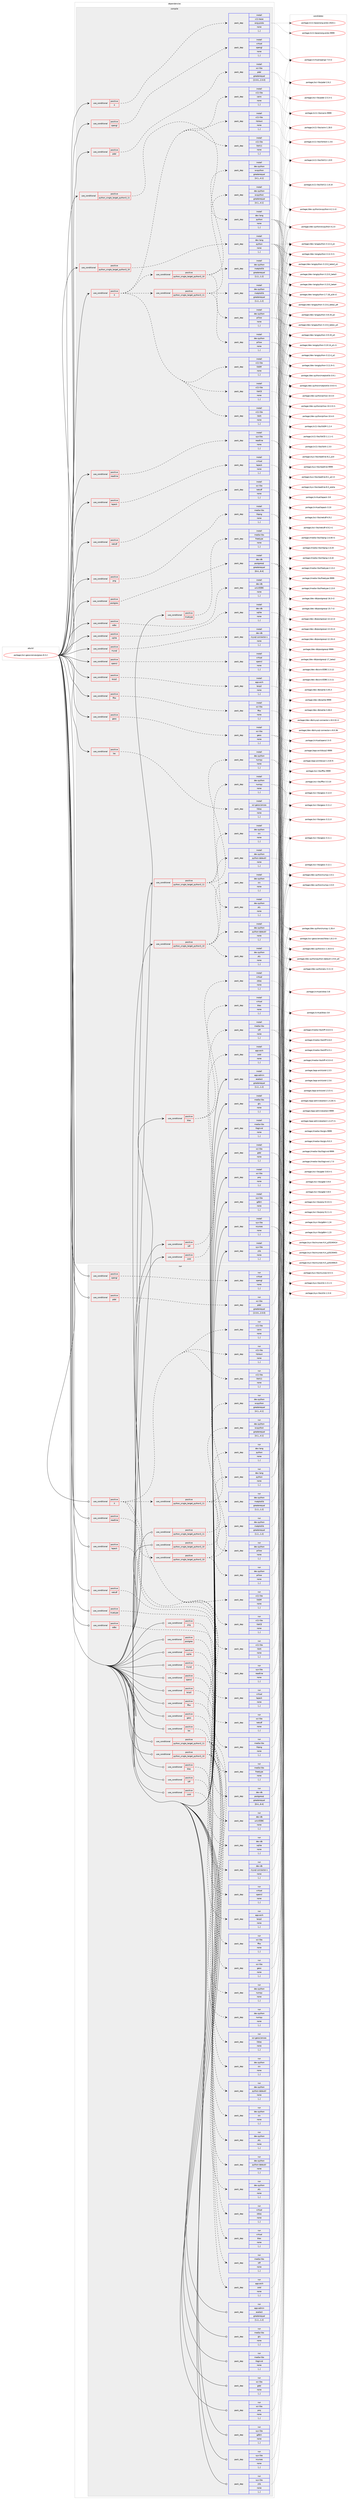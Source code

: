 digraph prolog {

# *************
# Graph options
# *************

newrank=true;
concentrate=true;
compound=true;
graph [rankdir=LR,fontname=Helvetica,fontsize=10,ranksep=1.5];#, ranksep=2.5, nodesep=0.2];
edge  [arrowhead=vee];
node  [fontname=Helvetica,fontsize=10];

# **********
# The ebuild
# **********

subgraph cluster_leftcol {
color=gray;
label=<<i>ebuild</i>>;
id [label="portage://sci-geosciences/grass-8.3.2", color=red, width=4, href="../sci-geosciences/grass-8.3.2.svg"];
}

# ****************
# The dependencies
# ****************

subgraph cluster_midcol {
color=gray;
label=<<i>dependencies</i>>;
subgraph cluster_compile {
fillcolor="#eeeeee";
style=filled;
label=<<i>compile</i>>;
subgraph cond104874 {
dependency396940 [label=<<TABLE BORDER="0" CELLBORDER="1" CELLSPACING="0" CELLPADDING="4"><TR><TD ROWSPAN="3" CELLPADDING="10">use_conditional</TD></TR><TR><TD>positive</TD></TR><TR><TD>X</TD></TR></TABLE>>, shape=none, color=red];
subgraph cond104875 {
dependency396941 [label=<<TABLE BORDER="0" CELLBORDER="1" CELLSPACING="0" CELLPADDING="4"><TR><TD ROWSPAN="3" CELLPADDING="10">use_conditional</TD></TR><TR><TD>positive</TD></TR><TR><TD>python_single_target_python3_10</TD></TR></TABLE>>, shape=none, color=red];
subgraph pack289244 {
dependency396942 [label=<<TABLE BORDER="0" CELLBORDER="1" CELLSPACING="0" CELLPADDING="4" WIDTH="220"><TR><TD ROWSPAN="6" CELLPADDING="30">pack_dep</TD></TR><TR><TD WIDTH="110">install</TD></TR><TR><TD>dev-python</TD></TR><TR><TD>matplotlib</TD></TR><TR><TD>greaterequal</TD></TR><TR><TD>[1.2,,,1.2]</TD></TR></TABLE>>, shape=none, color=blue];
}
dependency396941:e -> dependency396942:w [weight=20,style="dashed",arrowhead="vee"];
subgraph pack289245 {
dependency396943 [label=<<TABLE BORDER="0" CELLBORDER="1" CELLSPACING="0" CELLPADDING="4" WIDTH="220"><TR><TD ROWSPAN="6" CELLPADDING="30">pack_dep</TD></TR><TR><TD WIDTH="110">install</TD></TR><TR><TD>dev-python</TD></TR><TR><TD>pillow</TD></TR><TR><TD>none</TD></TR><TR><TD>[,,]</TD></TR></TABLE>>, shape=none, color=blue];
}
dependency396941:e -> dependency396943:w [weight=20,style="dashed",arrowhead="vee"];
subgraph pack289246 {
dependency396944 [label=<<TABLE BORDER="0" CELLBORDER="1" CELLSPACING="0" CELLPADDING="4" WIDTH="220"><TR><TD ROWSPAN="6" CELLPADDING="30">pack_dep</TD></TR><TR><TD WIDTH="110">install</TD></TR><TR><TD>dev-python</TD></TR><TR><TD>wxpython</TD></TR><TR><TD>greaterequal</TD></TR><TR><TD>[4.1,,,4.1]</TD></TR></TABLE>>, shape=none, color=blue];
}
dependency396941:e -> dependency396944:w [weight=20,style="dashed",arrowhead="vee"];
}
dependency396940:e -> dependency396941:w [weight=20,style="dashed",arrowhead="vee"];
subgraph cond104876 {
dependency396945 [label=<<TABLE BORDER="0" CELLBORDER="1" CELLSPACING="0" CELLPADDING="4"><TR><TD ROWSPAN="3" CELLPADDING="10">use_conditional</TD></TR><TR><TD>positive</TD></TR><TR><TD>python_single_target_python3_11</TD></TR></TABLE>>, shape=none, color=red];
subgraph pack289247 {
dependency396946 [label=<<TABLE BORDER="0" CELLBORDER="1" CELLSPACING="0" CELLPADDING="4" WIDTH="220"><TR><TD ROWSPAN="6" CELLPADDING="30">pack_dep</TD></TR><TR><TD WIDTH="110">install</TD></TR><TR><TD>dev-python</TD></TR><TR><TD>matplotlib</TD></TR><TR><TD>greaterequal</TD></TR><TR><TD>[1.2,,,1.2]</TD></TR></TABLE>>, shape=none, color=blue];
}
dependency396945:e -> dependency396946:w [weight=20,style="dashed",arrowhead="vee"];
subgraph pack289248 {
dependency396947 [label=<<TABLE BORDER="0" CELLBORDER="1" CELLSPACING="0" CELLPADDING="4" WIDTH="220"><TR><TD ROWSPAN="6" CELLPADDING="30">pack_dep</TD></TR><TR><TD WIDTH="110">install</TD></TR><TR><TD>dev-python</TD></TR><TR><TD>pillow</TD></TR><TR><TD>none</TD></TR><TR><TD>[,,]</TD></TR></TABLE>>, shape=none, color=blue];
}
dependency396945:e -> dependency396947:w [weight=20,style="dashed",arrowhead="vee"];
subgraph pack289249 {
dependency396948 [label=<<TABLE BORDER="0" CELLBORDER="1" CELLSPACING="0" CELLPADDING="4" WIDTH="220"><TR><TD ROWSPAN="6" CELLPADDING="30">pack_dep</TD></TR><TR><TD WIDTH="110">install</TD></TR><TR><TD>dev-python</TD></TR><TR><TD>wxpython</TD></TR><TR><TD>greaterequal</TD></TR><TR><TD>[4.1,,,4.1]</TD></TR></TABLE>>, shape=none, color=blue];
}
dependency396945:e -> dependency396948:w [weight=20,style="dashed",arrowhead="vee"];
}
dependency396940:e -> dependency396945:w [weight=20,style="dashed",arrowhead="vee"];
subgraph pack289250 {
dependency396949 [label=<<TABLE BORDER="0" CELLBORDER="1" CELLSPACING="0" CELLPADDING="4" WIDTH="220"><TR><TD ROWSPAN="6" CELLPADDING="30">pack_dep</TD></TR><TR><TD WIDTH="110">install</TD></TR><TR><TD>x11-libs</TD></TR><TR><TD>cairo</TD></TR><TR><TD>none</TD></TR><TR><TD>[,,]</TD></TR></TABLE>>, shape=none, color=blue];
}
dependency396940:e -> dependency396949:w [weight=20,style="dashed",arrowhead="vee"];
subgraph pack289251 {
dependency396950 [label=<<TABLE BORDER="0" CELLBORDER="1" CELLSPACING="0" CELLPADDING="4" WIDTH="220"><TR><TD ROWSPAN="6" CELLPADDING="30">pack_dep</TD></TR><TR><TD WIDTH="110">install</TD></TR><TR><TD>x11-libs</TD></TR><TR><TD>libICE</TD></TR><TR><TD>none</TD></TR><TR><TD>[,,]</TD></TR></TABLE>>, shape=none, color=blue];
}
dependency396940:e -> dependency396950:w [weight=20,style="dashed",arrowhead="vee"];
subgraph pack289252 {
dependency396951 [label=<<TABLE BORDER="0" CELLBORDER="1" CELLSPACING="0" CELLPADDING="4" WIDTH="220"><TR><TD ROWSPAN="6" CELLPADDING="30">pack_dep</TD></TR><TR><TD WIDTH="110">install</TD></TR><TR><TD>x11-libs</TD></TR><TR><TD>libSM</TD></TR><TR><TD>none</TD></TR><TR><TD>[,,]</TD></TR></TABLE>>, shape=none, color=blue];
}
dependency396940:e -> dependency396951:w [weight=20,style="dashed",arrowhead="vee"];
subgraph pack289253 {
dependency396952 [label=<<TABLE BORDER="0" CELLBORDER="1" CELLSPACING="0" CELLPADDING="4" WIDTH="220"><TR><TD ROWSPAN="6" CELLPADDING="30">pack_dep</TD></TR><TR><TD WIDTH="110">install</TD></TR><TR><TD>x11-libs</TD></TR><TR><TD>libX11</TD></TR><TR><TD>none</TD></TR><TR><TD>[,,]</TD></TR></TABLE>>, shape=none, color=blue];
}
dependency396940:e -> dependency396952:w [weight=20,style="dashed",arrowhead="vee"];
subgraph pack289254 {
dependency396953 [label=<<TABLE BORDER="0" CELLBORDER="1" CELLSPACING="0" CELLPADDING="4" WIDTH="220"><TR><TD ROWSPAN="6" CELLPADDING="30">pack_dep</TD></TR><TR><TD WIDTH="110">install</TD></TR><TR><TD>x11-libs</TD></TR><TR><TD>libXext</TD></TR><TR><TD>none</TD></TR><TR><TD>[,,]</TD></TR></TABLE>>, shape=none, color=blue];
}
dependency396940:e -> dependency396953:w [weight=20,style="dashed",arrowhead="vee"];
subgraph pack289255 {
dependency396954 [label=<<TABLE BORDER="0" CELLBORDER="1" CELLSPACING="0" CELLPADDING="4" WIDTH="220"><TR><TD ROWSPAN="6" CELLPADDING="30">pack_dep</TD></TR><TR><TD WIDTH="110">install</TD></TR><TR><TD>x11-libs</TD></TR><TR><TD>libXt</TD></TR><TR><TD>none</TD></TR><TR><TD>[,,]</TD></TR></TABLE>>, shape=none, color=blue];
}
dependency396940:e -> dependency396954:w [weight=20,style="dashed",arrowhead="vee"];
}
id:e -> dependency396940:w [weight=20,style="solid",arrowhead="vee"];
subgraph cond104877 {
dependency396955 [label=<<TABLE BORDER="0" CELLBORDER="1" CELLSPACING="0" CELLPADDING="4"><TR><TD ROWSPAN="3" CELLPADDING="10">use_conditional</TD></TR><TR><TD>positive</TD></TR><TR><TD>X</TD></TR></TABLE>>, shape=none, color=red];
subgraph pack289256 {
dependency396956 [label=<<TABLE BORDER="0" CELLBORDER="1" CELLSPACING="0" CELLPADDING="4" WIDTH="220"><TR><TD ROWSPAN="6" CELLPADDING="30">pack_dep</TD></TR><TR><TD WIDTH="110">install</TD></TR><TR><TD>x11-base</TD></TR><TR><TD>xorg-proto</TD></TR><TR><TD>none</TD></TR><TR><TD>[,,]</TD></TR></TABLE>>, shape=none, color=blue];
}
dependency396955:e -> dependency396956:w [weight=20,style="dashed",arrowhead="vee"];
}
id:e -> dependency396955:w [weight=20,style="solid",arrowhead="vee"];
subgraph cond104878 {
dependency396957 [label=<<TABLE BORDER="0" CELLBORDER="1" CELLSPACING="0" CELLPADDING="4"><TR><TD ROWSPAN="3" CELLPADDING="10">use_conditional</TD></TR><TR><TD>positive</TD></TR><TR><TD>blas</TD></TR></TABLE>>, shape=none, color=red];
subgraph pack289257 {
dependency396958 [label=<<TABLE BORDER="0" CELLBORDER="1" CELLSPACING="0" CELLPADDING="4" WIDTH="220"><TR><TD ROWSPAN="6" CELLPADDING="30">pack_dep</TD></TR><TR><TD WIDTH="110">install</TD></TR><TR><TD>virtual</TD></TR><TR><TD>cblas</TD></TR><TR><TD>none</TD></TR><TR><TD>[,,]</TD></TR></TABLE>>, shape=none, color=blue];
}
dependency396957:e -> dependency396958:w [weight=20,style="dashed",arrowhead="vee"];
subgraph pack289258 {
dependency396959 [label=<<TABLE BORDER="0" CELLBORDER="1" CELLSPACING="0" CELLPADDING="4" WIDTH="220"><TR><TD ROWSPAN="6" CELLPADDING="30">pack_dep</TD></TR><TR><TD WIDTH="110">install</TD></TR><TR><TD>virtual</TD></TR><TR><TD>blas</TD></TR><TR><TD>none</TD></TR><TR><TD>[,,]</TD></TR></TABLE>>, shape=none, color=blue];
}
dependency396957:e -> dependency396959:w [weight=20,style="dashed",arrowhead="vee"];
}
id:e -> dependency396957:w [weight=20,style="solid",arrowhead="vee"];
subgraph cond104879 {
dependency396960 [label=<<TABLE BORDER="0" CELLBORDER="1" CELLSPACING="0" CELLPADDING="4"><TR><TD ROWSPAN="3" CELLPADDING="10">use_conditional</TD></TR><TR><TD>positive</TD></TR><TR><TD>bzip2</TD></TR></TABLE>>, shape=none, color=red];
subgraph pack289259 {
dependency396961 [label=<<TABLE BORDER="0" CELLBORDER="1" CELLSPACING="0" CELLPADDING="4" WIDTH="220"><TR><TD ROWSPAN="6" CELLPADDING="30">pack_dep</TD></TR><TR><TD WIDTH="110">install</TD></TR><TR><TD>app-arch</TD></TR><TR><TD>bzip2</TD></TR><TR><TD>none</TD></TR><TR><TD>[,,]</TD></TR></TABLE>>, shape=none, color=blue];
}
dependency396960:e -> dependency396961:w [weight=20,style="dashed",arrowhead="vee"];
}
id:e -> dependency396960:w [weight=20,style="solid",arrowhead="vee"];
subgraph cond104880 {
dependency396962 [label=<<TABLE BORDER="0" CELLBORDER="1" CELLSPACING="0" CELLPADDING="4"><TR><TD ROWSPAN="3" CELLPADDING="10">use_conditional</TD></TR><TR><TD>positive</TD></TR><TR><TD>fftw</TD></TR></TABLE>>, shape=none, color=red];
subgraph pack289260 {
dependency396963 [label=<<TABLE BORDER="0" CELLBORDER="1" CELLSPACING="0" CELLPADDING="4" WIDTH="220"><TR><TD ROWSPAN="6" CELLPADDING="30">pack_dep</TD></TR><TR><TD WIDTH="110">install</TD></TR><TR><TD>sci-libs</TD></TR><TR><TD>fftw</TD></TR><TR><TD>none</TD></TR><TR><TD>[,,]</TD></TR></TABLE>>, shape=none, color=blue];
}
dependency396962:e -> dependency396963:w [weight=20,style="dashed",arrowhead="vee"];
}
id:e -> dependency396962:w [weight=20,style="solid",arrowhead="vee"];
subgraph cond104881 {
dependency396964 [label=<<TABLE BORDER="0" CELLBORDER="1" CELLSPACING="0" CELLPADDING="4"><TR><TD ROWSPAN="3" CELLPADDING="10">use_conditional</TD></TR><TR><TD>positive</TD></TR><TR><TD>geos</TD></TR></TABLE>>, shape=none, color=red];
subgraph pack289261 {
dependency396965 [label=<<TABLE BORDER="0" CELLBORDER="1" CELLSPACING="0" CELLPADDING="4" WIDTH="220"><TR><TD ROWSPAN="6" CELLPADDING="30">pack_dep</TD></TR><TR><TD WIDTH="110">install</TD></TR><TR><TD>sci-libs</TD></TR><TR><TD>geos</TD></TR><TR><TD>none</TD></TR><TR><TD>[,,]</TD></TR></TABLE>>, shape=none, color=blue];
}
dependency396964:e -> dependency396965:w [weight=20,style="dashed",arrowhead="vee"];
}
id:e -> dependency396964:w [weight=20,style="solid",arrowhead="vee"];
subgraph cond104882 {
dependency396966 [label=<<TABLE BORDER="0" CELLBORDER="1" CELLSPACING="0" CELLPADDING="4"><TR><TD ROWSPAN="3" CELLPADDING="10">use_conditional</TD></TR><TR><TD>positive</TD></TR><TR><TD>lapack</TD></TR></TABLE>>, shape=none, color=red];
subgraph pack289262 {
dependency396967 [label=<<TABLE BORDER="0" CELLBORDER="1" CELLSPACING="0" CELLPADDING="4" WIDTH="220"><TR><TD ROWSPAN="6" CELLPADDING="30">pack_dep</TD></TR><TR><TD WIDTH="110">install</TD></TR><TR><TD>virtual</TD></TR><TR><TD>lapack</TD></TR><TR><TD>none</TD></TR><TR><TD>[,,]</TD></TR></TABLE>>, shape=none, color=blue];
}
dependency396966:e -> dependency396967:w [weight=20,style="dashed",arrowhead="vee"];
}
id:e -> dependency396966:w [weight=20,style="solid",arrowhead="vee"];
subgraph cond104883 {
dependency396968 [label=<<TABLE BORDER="0" CELLBORDER="1" CELLSPACING="0" CELLPADDING="4"><TR><TD ROWSPAN="3" CELLPADDING="10">use_conditional</TD></TR><TR><TD>positive</TD></TR><TR><TD>las</TD></TR></TABLE>>, shape=none, color=red];
subgraph pack289263 {
dependency396969 [label=<<TABLE BORDER="0" CELLBORDER="1" CELLSPACING="0" CELLPADDING="4" WIDTH="220"><TR><TD ROWSPAN="6" CELLPADDING="30">pack_dep</TD></TR><TR><TD WIDTH="110">install</TD></TR><TR><TD>sci-geosciences</TD></TR><TR><TD>liblas</TD></TR><TR><TD>none</TD></TR><TR><TD>[,,]</TD></TR></TABLE>>, shape=none, color=blue];
}
dependency396968:e -> dependency396969:w [weight=20,style="dashed",arrowhead="vee"];
}
id:e -> dependency396968:w [weight=20,style="solid",arrowhead="vee"];
subgraph cond104884 {
dependency396970 [label=<<TABLE BORDER="0" CELLBORDER="1" CELLSPACING="0" CELLPADDING="4"><TR><TD ROWSPAN="3" CELLPADDING="10">use_conditional</TD></TR><TR><TD>positive</TD></TR><TR><TD>mysql</TD></TR></TABLE>>, shape=none, color=red];
subgraph pack289264 {
dependency396971 [label=<<TABLE BORDER="0" CELLBORDER="1" CELLSPACING="0" CELLPADDING="4" WIDTH="220"><TR><TD ROWSPAN="6" CELLPADDING="30">pack_dep</TD></TR><TR><TD WIDTH="110">install</TD></TR><TR><TD>dev-db</TD></TR><TR><TD>mysql-connector-c</TD></TR><TR><TD>none</TD></TR><TR><TD>[,,]</TD></TR></TABLE>>, shape=none, color=blue];
}
dependency396970:e -> dependency396971:w [weight=20,style="dashed",arrowhead="vee"];
}
id:e -> dependency396970:w [weight=20,style="solid",arrowhead="vee"];
subgraph cond104885 {
dependency396972 [label=<<TABLE BORDER="0" CELLBORDER="1" CELLSPACING="0" CELLPADDING="4"><TR><TD ROWSPAN="3" CELLPADDING="10">use_conditional</TD></TR><TR><TD>positive</TD></TR><TR><TD>netcdf</TD></TR></TABLE>>, shape=none, color=red];
subgraph pack289265 {
dependency396973 [label=<<TABLE BORDER="0" CELLBORDER="1" CELLSPACING="0" CELLPADDING="4" WIDTH="220"><TR><TD ROWSPAN="6" CELLPADDING="30">pack_dep</TD></TR><TR><TD WIDTH="110">install</TD></TR><TR><TD>sci-libs</TD></TR><TR><TD>netcdf</TD></TR><TR><TD>none</TD></TR><TR><TD>[,,]</TD></TR></TABLE>>, shape=none, color=blue];
}
dependency396972:e -> dependency396973:w [weight=20,style="dashed",arrowhead="vee"];
}
id:e -> dependency396972:w [weight=20,style="solid",arrowhead="vee"];
subgraph cond104886 {
dependency396974 [label=<<TABLE BORDER="0" CELLBORDER="1" CELLSPACING="0" CELLPADDING="4"><TR><TD ROWSPAN="3" CELLPADDING="10">use_conditional</TD></TR><TR><TD>positive</TD></TR><TR><TD>odbc</TD></TR></TABLE>>, shape=none, color=red];
subgraph pack289266 {
dependency396975 [label=<<TABLE BORDER="0" CELLBORDER="1" CELLSPACING="0" CELLPADDING="4" WIDTH="220"><TR><TD ROWSPAN="6" CELLPADDING="30">pack_dep</TD></TR><TR><TD WIDTH="110">install</TD></TR><TR><TD>dev-db</TD></TR><TR><TD>unixODBC</TD></TR><TR><TD>none</TD></TR><TR><TD>[,,]</TD></TR></TABLE>>, shape=none, color=blue];
}
dependency396974:e -> dependency396975:w [weight=20,style="dashed",arrowhead="vee"];
}
id:e -> dependency396974:w [weight=20,style="solid",arrowhead="vee"];
subgraph cond104887 {
dependency396976 [label=<<TABLE BORDER="0" CELLBORDER="1" CELLSPACING="0" CELLPADDING="4"><TR><TD ROWSPAN="3" CELLPADDING="10">use_conditional</TD></TR><TR><TD>positive</TD></TR><TR><TD>opencl</TD></TR></TABLE>>, shape=none, color=red];
subgraph pack289267 {
dependency396977 [label=<<TABLE BORDER="0" CELLBORDER="1" CELLSPACING="0" CELLPADDING="4" WIDTH="220"><TR><TD ROWSPAN="6" CELLPADDING="30">pack_dep</TD></TR><TR><TD WIDTH="110">install</TD></TR><TR><TD>virtual</TD></TR><TR><TD>opencl</TD></TR><TR><TD>none</TD></TR><TR><TD>[,,]</TD></TR></TABLE>>, shape=none, color=blue];
}
dependency396976:e -> dependency396977:w [weight=20,style="dashed",arrowhead="vee"];
}
id:e -> dependency396976:w [weight=20,style="solid",arrowhead="vee"];
subgraph cond104888 {
dependency396978 [label=<<TABLE BORDER="0" CELLBORDER="1" CELLSPACING="0" CELLPADDING="4"><TR><TD ROWSPAN="3" CELLPADDING="10">use_conditional</TD></TR><TR><TD>positive</TD></TR><TR><TD>opengl</TD></TR></TABLE>>, shape=none, color=red];
subgraph pack289268 {
dependency396979 [label=<<TABLE BORDER="0" CELLBORDER="1" CELLSPACING="0" CELLPADDING="4" WIDTH="220"><TR><TD ROWSPAN="6" CELLPADDING="30">pack_dep</TD></TR><TR><TD WIDTH="110">install</TD></TR><TR><TD>virtual</TD></TR><TR><TD>opengl</TD></TR><TR><TD>none</TD></TR><TR><TD>[,,]</TD></TR></TABLE>>, shape=none, color=blue];
}
dependency396978:e -> dependency396979:w [weight=20,style="dashed",arrowhead="vee"];
}
id:e -> dependency396978:w [weight=20,style="solid",arrowhead="vee"];
subgraph cond104889 {
dependency396980 [label=<<TABLE BORDER="0" CELLBORDER="1" CELLSPACING="0" CELLPADDING="4"><TR><TD ROWSPAN="3" CELLPADDING="10">use_conditional</TD></TR><TR><TD>positive</TD></TR><TR><TD>pdal</TD></TR></TABLE>>, shape=none, color=red];
subgraph pack289269 {
dependency396981 [label=<<TABLE BORDER="0" CELLBORDER="1" CELLSPACING="0" CELLPADDING="4" WIDTH="220"><TR><TD ROWSPAN="6" CELLPADDING="30">pack_dep</TD></TR><TR><TD WIDTH="110">install</TD></TR><TR><TD>sci-libs</TD></TR><TR><TD>pdal</TD></TR><TR><TD>greaterequal</TD></TR><TR><TD>[2.0.0,,,2.0.0]</TD></TR></TABLE>>, shape=none, color=blue];
}
dependency396980:e -> dependency396981:w [weight=20,style="dashed",arrowhead="vee"];
}
id:e -> dependency396980:w [weight=20,style="solid",arrowhead="vee"];
subgraph cond104890 {
dependency396982 [label=<<TABLE BORDER="0" CELLBORDER="1" CELLSPACING="0" CELLPADDING="4"><TR><TD ROWSPAN="3" CELLPADDING="10">use_conditional</TD></TR><TR><TD>positive</TD></TR><TR><TD>png</TD></TR></TABLE>>, shape=none, color=red];
subgraph pack289270 {
dependency396983 [label=<<TABLE BORDER="0" CELLBORDER="1" CELLSPACING="0" CELLPADDING="4" WIDTH="220"><TR><TD ROWSPAN="6" CELLPADDING="30">pack_dep</TD></TR><TR><TD WIDTH="110">install</TD></TR><TR><TD>media-libs</TD></TR><TR><TD>libpng</TD></TR><TR><TD>none</TD></TR><TR><TD>[,,]</TD></TR></TABLE>>, shape=none, color=blue];
}
dependency396982:e -> dependency396983:w [weight=20,style="dashed",arrowhead="vee"];
}
id:e -> dependency396982:w [weight=20,style="solid",arrowhead="vee"];
subgraph cond104891 {
dependency396984 [label=<<TABLE BORDER="0" CELLBORDER="1" CELLSPACING="0" CELLPADDING="4"><TR><TD ROWSPAN="3" CELLPADDING="10">use_conditional</TD></TR><TR><TD>positive</TD></TR><TR><TD>postgres</TD></TR></TABLE>>, shape=none, color=red];
subgraph pack289271 {
dependency396985 [label=<<TABLE BORDER="0" CELLBORDER="1" CELLSPACING="0" CELLPADDING="4" WIDTH="220"><TR><TD ROWSPAN="6" CELLPADDING="30">pack_dep</TD></TR><TR><TD WIDTH="110">install</TD></TR><TR><TD>dev-db</TD></TR><TR><TD>postgresql</TD></TR><TR><TD>greaterequal</TD></TR><TR><TD>[8.4,,,8.4]</TD></TR></TABLE>>, shape=none, color=blue];
}
dependency396984:e -> dependency396985:w [weight=20,style="dashed",arrowhead="vee"];
}
id:e -> dependency396984:w [weight=20,style="solid",arrowhead="vee"];
subgraph cond104892 {
dependency396986 [label=<<TABLE BORDER="0" CELLBORDER="1" CELLSPACING="0" CELLPADDING="4"><TR><TD ROWSPAN="3" CELLPADDING="10">use_conditional</TD></TR><TR><TD>positive</TD></TR><TR><TD>python_single_target_python3_10</TD></TR></TABLE>>, shape=none, color=red];
subgraph pack289272 {
dependency396987 [label=<<TABLE BORDER="0" CELLBORDER="1" CELLSPACING="0" CELLPADDING="4" WIDTH="220"><TR><TD ROWSPAN="6" CELLPADDING="30">pack_dep</TD></TR><TR><TD WIDTH="110">install</TD></TR><TR><TD>dev-lang</TD></TR><TR><TD>python</TD></TR><TR><TD>none</TD></TR><TR><TD>[,,]</TD></TR></TABLE>>, shape=none, color=blue];
}
dependency396986:e -> dependency396987:w [weight=20,style="dashed",arrowhead="vee"];
}
id:e -> dependency396986:w [weight=20,style="solid",arrowhead="vee"];
subgraph cond104893 {
dependency396988 [label=<<TABLE BORDER="0" CELLBORDER="1" CELLSPACING="0" CELLPADDING="4"><TR><TD ROWSPAN="3" CELLPADDING="10">use_conditional</TD></TR><TR><TD>positive</TD></TR><TR><TD>python_single_target_python3_10</TD></TR></TABLE>>, shape=none, color=red];
subgraph pack289273 {
dependency396989 [label=<<TABLE BORDER="0" CELLBORDER="1" CELLSPACING="0" CELLPADDING="4" WIDTH="220"><TR><TD ROWSPAN="6" CELLPADDING="30">pack_dep</TD></TR><TR><TD WIDTH="110">install</TD></TR><TR><TD>dev-python</TD></TR><TR><TD>numpy</TD></TR><TR><TD>none</TD></TR><TR><TD>[,,]</TD></TR></TABLE>>, shape=none, color=blue];
}
dependency396988:e -> dependency396989:w [weight=20,style="dashed",arrowhead="vee"];
subgraph pack289274 {
dependency396990 [label=<<TABLE BORDER="0" CELLBORDER="1" CELLSPACING="0" CELLPADDING="4" WIDTH="220"><TR><TD ROWSPAN="6" CELLPADDING="30">pack_dep</TD></TR><TR><TD WIDTH="110">install</TD></TR><TR><TD>dev-python</TD></TR><TR><TD>ply</TD></TR><TR><TD>none</TD></TR><TR><TD>[,,]</TD></TR></TABLE>>, shape=none, color=blue];
}
dependency396988:e -> dependency396990:w [weight=20,style="dashed",arrowhead="vee"];
subgraph pack289275 {
dependency396991 [label=<<TABLE BORDER="0" CELLBORDER="1" CELLSPACING="0" CELLPADDING="4" WIDTH="220"><TR><TD ROWSPAN="6" CELLPADDING="30">pack_dep</TD></TR><TR><TD WIDTH="110">install</TD></TR><TR><TD>dev-python</TD></TR><TR><TD>python-dateutil</TD></TR><TR><TD>none</TD></TR><TR><TD>[,,]</TD></TR></TABLE>>, shape=none, color=blue];
}
dependency396988:e -> dependency396991:w [weight=20,style="dashed",arrowhead="vee"];
subgraph pack289276 {
dependency396992 [label=<<TABLE BORDER="0" CELLBORDER="1" CELLSPACING="0" CELLPADDING="4" WIDTH="220"><TR><TD ROWSPAN="6" CELLPADDING="30">pack_dep</TD></TR><TR><TD WIDTH="110">install</TD></TR><TR><TD>dev-python</TD></TR><TR><TD>six</TD></TR><TR><TD>none</TD></TR><TR><TD>[,,]</TD></TR></TABLE>>, shape=none, color=blue];
}
dependency396988:e -> dependency396992:w [weight=20,style="dashed",arrowhead="vee"];
}
id:e -> dependency396988:w [weight=20,style="solid",arrowhead="vee"];
subgraph cond104894 {
dependency396993 [label=<<TABLE BORDER="0" CELLBORDER="1" CELLSPACING="0" CELLPADDING="4"><TR><TD ROWSPAN="3" CELLPADDING="10">use_conditional</TD></TR><TR><TD>positive</TD></TR><TR><TD>python_single_target_python3_11</TD></TR></TABLE>>, shape=none, color=red];
subgraph pack289277 {
dependency396994 [label=<<TABLE BORDER="0" CELLBORDER="1" CELLSPACING="0" CELLPADDING="4" WIDTH="220"><TR><TD ROWSPAN="6" CELLPADDING="30">pack_dep</TD></TR><TR><TD WIDTH="110">install</TD></TR><TR><TD>dev-lang</TD></TR><TR><TD>python</TD></TR><TR><TD>none</TD></TR><TR><TD>[,,]</TD></TR></TABLE>>, shape=none, color=blue];
}
dependency396993:e -> dependency396994:w [weight=20,style="dashed",arrowhead="vee"];
}
id:e -> dependency396993:w [weight=20,style="solid",arrowhead="vee"];
subgraph cond104895 {
dependency396995 [label=<<TABLE BORDER="0" CELLBORDER="1" CELLSPACING="0" CELLPADDING="4"><TR><TD ROWSPAN="3" CELLPADDING="10">use_conditional</TD></TR><TR><TD>positive</TD></TR><TR><TD>python_single_target_python3_11</TD></TR></TABLE>>, shape=none, color=red];
subgraph pack289278 {
dependency396996 [label=<<TABLE BORDER="0" CELLBORDER="1" CELLSPACING="0" CELLPADDING="4" WIDTH="220"><TR><TD ROWSPAN="6" CELLPADDING="30">pack_dep</TD></TR><TR><TD WIDTH="110">install</TD></TR><TR><TD>dev-python</TD></TR><TR><TD>numpy</TD></TR><TR><TD>none</TD></TR><TR><TD>[,,]</TD></TR></TABLE>>, shape=none, color=blue];
}
dependency396995:e -> dependency396996:w [weight=20,style="dashed",arrowhead="vee"];
subgraph pack289279 {
dependency396997 [label=<<TABLE BORDER="0" CELLBORDER="1" CELLSPACING="0" CELLPADDING="4" WIDTH="220"><TR><TD ROWSPAN="6" CELLPADDING="30">pack_dep</TD></TR><TR><TD WIDTH="110">install</TD></TR><TR><TD>dev-python</TD></TR><TR><TD>ply</TD></TR><TR><TD>none</TD></TR><TR><TD>[,,]</TD></TR></TABLE>>, shape=none, color=blue];
}
dependency396995:e -> dependency396997:w [weight=20,style="dashed",arrowhead="vee"];
subgraph pack289280 {
dependency396998 [label=<<TABLE BORDER="0" CELLBORDER="1" CELLSPACING="0" CELLPADDING="4" WIDTH="220"><TR><TD ROWSPAN="6" CELLPADDING="30">pack_dep</TD></TR><TR><TD WIDTH="110">install</TD></TR><TR><TD>dev-python</TD></TR><TR><TD>python-dateutil</TD></TR><TR><TD>none</TD></TR><TR><TD>[,,]</TD></TR></TABLE>>, shape=none, color=blue];
}
dependency396995:e -> dependency396998:w [weight=20,style="dashed",arrowhead="vee"];
subgraph pack289281 {
dependency396999 [label=<<TABLE BORDER="0" CELLBORDER="1" CELLSPACING="0" CELLPADDING="4" WIDTH="220"><TR><TD ROWSPAN="6" CELLPADDING="30">pack_dep</TD></TR><TR><TD WIDTH="110">install</TD></TR><TR><TD>dev-python</TD></TR><TR><TD>six</TD></TR><TR><TD>none</TD></TR><TR><TD>[,,]</TD></TR></TABLE>>, shape=none, color=blue];
}
dependency396995:e -> dependency396999:w [weight=20,style="dashed",arrowhead="vee"];
}
id:e -> dependency396995:w [weight=20,style="solid",arrowhead="vee"];
subgraph cond104896 {
dependency397000 [label=<<TABLE BORDER="0" CELLBORDER="1" CELLSPACING="0" CELLPADDING="4"><TR><TD ROWSPAN="3" CELLPADDING="10">use_conditional</TD></TR><TR><TD>positive</TD></TR><TR><TD>readline</TD></TR></TABLE>>, shape=none, color=red];
subgraph pack289282 {
dependency397001 [label=<<TABLE BORDER="0" CELLBORDER="1" CELLSPACING="0" CELLPADDING="4" WIDTH="220"><TR><TD ROWSPAN="6" CELLPADDING="30">pack_dep</TD></TR><TR><TD WIDTH="110">install</TD></TR><TR><TD>sys-libs</TD></TR><TR><TD>readline</TD></TR><TR><TD>none</TD></TR><TR><TD>[,,]</TD></TR></TABLE>>, shape=none, color=blue];
}
dependency397000:e -> dependency397001:w [weight=20,style="dashed",arrowhead="vee"];
}
id:e -> dependency397000:w [weight=20,style="solid",arrowhead="vee"];
subgraph cond104897 {
dependency397002 [label=<<TABLE BORDER="0" CELLBORDER="1" CELLSPACING="0" CELLPADDING="4"><TR><TD ROWSPAN="3" CELLPADDING="10">use_conditional</TD></TR><TR><TD>positive</TD></TR><TR><TD>sqlite</TD></TR></TABLE>>, shape=none, color=red];
subgraph pack289283 {
dependency397003 [label=<<TABLE BORDER="0" CELLBORDER="1" CELLSPACING="0" CELLPADDING="4" WIDTH="220"><TR><TD ROWSPAN="6" CELLPADDING="30">pack_dep</TD></TR><TR><TD WIDTH="110">install</TD></TR><TR><TD>dev-db</TD></TR><TR><TD>sqlite</TD></TR><TR><TD>none</TD></TR><TR><TD>[,,]</TD></TR></TABLE>>, shape=none, color=blue];
}
dependency397002:e -> dependency397003:w [weight=20,style="dashed",arrowhead="vee"];
}
id:e -> dependency397002:w [weight=20,style="solid",arrowhead="vee"];
subgraph cond104898 {
dependency397004 [label=<<TABLE BORDER="0" CELLBORDER="1" CELLSPACING="0" CELLPADDING="4"><TR><TD ROWSPAN="3" CELLPADDING="10">use_conditional</TD></TR><TR><TD>positive</TD></TR><TR><TD>tiff</TD></TR></TABLE>>, shape=none, color=red];
subgraph pack289284 {
dependency397005 [label=<<TABLE BORDER="0" CELLBORDER="1" CELLSPACING="0" CELLPADDING="4" WIDTH="220"><TR><TD ROWSPAN="6" CELLPADDING="30">pack_dep</TD></TR><TR><TD WIDTH="110">install</TD></TR><TR><TD>media-libs</TD></TR><TR><TD>tiff</TD></TR><TR><TD>none</TD></TR><TR><TD>[,,]</TD></TR></TABLE>>, shape=none, color=blue];
}
dependency397004:e -> dependency397005:w [weight=20,style="dashed",arrowhead="vee"];
}
id:e -> dependency397004:w [weight=20,style="solid",arrowhead="vee"];
subgraph cond104899 {
dependency397006 [label=<<TABLE BORDER="0" CELLBORDER="1" CELLSPACING="0" CELLPADDING="4"><TR><TD ROWSPAN="3" CELLPADDING="10">use_conditional</TD></TR><TR><TD>positive</TD></TR><TR><TD>truetype</TD></TR></TABLE>>, shape=none, color=red];
subgraph pack289285 {
dependency397007 [label=<<TABLE BORDER="0" CELLBORDER="1" CELLSPACING="0" CELLPADDING="4" WIDTH="220"><TR><TD ROWSPAN="6" CELLPADDING="30">pack_dep</TD></TR><TR><TD WIDTH="110">install</TD></TR><TR><TD>media-libs</TD></TR><TR><TD>freetype</TD></TR><TR><TD>none</TD></TR><TR><TD>[,,]</TD></TR></TABLE>>, shape=none, color=blue];
}
dependency397006:e -> dependency397007:w [weight=20,style="dashed",arrowhead="vee"];
}
id:e -> dependency397006:w [weight=20,style="solid",arrowhead="vee"];
subgraph cond104900 {
dependency397008 [label=<<TABLE BORDER="0" CELLBORDER="1" CELLSPACING="0" CELLPADDING="4"><TR><TD ROWSPAN="3" CELLPADDING="10">use_conditional</TD></TR><TR><TD>positive</TD></TR><TR><TD>zstd</TD></TR></TABLE>>, shape=none, color=red];
subgraph pack289286 {
dependency397009 [label=<<TABLE BORDER="0" CELLBORDER="1" CELLSPACING="0" CELLPADDING="4" WIDTH="220"><TR><TD ROWSPAN="6" CELLPADDING="30">pack_dep</TD></TR><TR><TD WIDTH="110">install</TD></TR><TR><TD>app-arch</TD></TR><TR><TD>zstd</TD></TR><TR><TD>none</TD></TR><TR><TD>[,,]</TD></TR></TABLE>>, shape=none, color=blue];
}
dependency397008:e -> dependency397009:w [weight=20,style="dashed",arrowhead="vee"];
}
id:e -> dependency397008:w [weight=20,style="solid",arrowhead="vee"];
subgraph pack289287 {
dependency397010 [label=<<TABLE BORDER="0" CELLBORDER="1" CELLSPACING="0" CELLPADDING="4" WIDTH="220"><TR><TD ROWSPAN="6" CELLPADDING="30">pack_dep</TD></TR><TR><TD WIDTH="110">install</TD></TR><TR><TD>app-admin</TD></TR><TR><TD>eselect</TD></TR><TR><TD>greaterequal</TD></TR><TR><TD>[1.2,,,1.2]</TD></TR></TABLE>>, shape=none, color=blue];
}
id:e -> dependency397010:w [weight=20,style="solid",arrowhead="vee"];
subgraph pack289288 {
dependency397011 [label=<<TABLE BORDER="0" CELLBORDER="1" CELLSPACING="0" CELLPADDING="4" WIDTH="220"><TR><TD ROWSPAN="6" CELLPADDING="30">pack_dep</TD></TR><TR><TD WIDTH="110">install</TD></TR><TR><TD>media-libs</TD></TR><TR><TD>glu</TD></TR><TR><TD>none</TD></TR><TR><TD>[,,]</TD></TR></TABLE>>, shape=none, color=blue];
}
id:e -> dependency397011:w [weight=20,style="solid",arrowhead="vee"];
subgraph pack289289 {
dependency397012 [label=<<TABLE BORDER="0" CELLBORDER="1" CELLSPACING="0" CELLPADDING="4" WIDTH="220"><TR><TD ROWSPAN="6" CELLPADDING="30">pack_dep</TD></TR><TR><TD WIDTH="110">install</TD></TR><TR><TD>media-libs</TD></TR><TR><TD>libglvnd</TD></TR><TR><TD>none</TD></TR><TR><TD>[,,]</TD></TR></TABLE>>, shape=none, color=blue];
}
id:e -> dependency397012:w [weight=20,style="solid",arrowhead="vee"];
subgraph pack289290 {
dependency397013 [label=<<TABLE BORDER="0" CELLBORDER="1" CELLSPACING="0" CELLPADDING="4" WIDTH="220"><TR><TD ROWSPAN="6" CELLPADDING="30">pack_dep</TD></TR><TR><TD WIDTH="110">install</TD></TR><TR><TD>sci-libs</TD></TR><TR><TD>gdal</TD></TR><TR><TD>none</TD></TR><TR><TD>[,,]</TD></TR></TABLE>>, shape=none, color=blue];
}
id:e -> dependency397013:w [weight=20,style="solid",arrowhead="vee"];
subgraph pack289291 {
dependency397014 [label=<<TABLE BORDER="0" CELLBORDER="1" CELLSPACING="0" CELLPADDING="4" WIDTH="220"><TR><TD ROWSPAN="6" CELLPADDING="30">pack_dep</TD></TR><TR><TD WIDTH="110">install</TD></TR><TR><TD>sci-libs</TD></TR><TR><TD>proj</TD></TR><TR><TD>none</TD></TR><TR><TD>[,,]</TD></TR></TABLE>>, shape=none, color=blue];
}
id:e -> dependency397014:w [weight=20,style="solid",arrowhead="vee"];
subgraph pack289292 {
dependency397015 [label=<<TABLE BORDER="0" CELLBORDER="1" CELLSPACING="0" CELLPADDING="4" WIDTH="220"><TR><TD ROWSPAN="6" CELLPADDING="30">pack_dep</TD></TR><TR><TD WIDTH="110">install</TD></TR><TR><TD>sys-libs</TD></TR><TR><TD>gdbm</TD></TR><TR><TD>none</TD></TR><TR><TD>[,,]</TD></TR></TABLE>>, shape=none, color=blue];
}
id:e -> dependency397015:w [weight=20,style="solid",arrowhead="vee"];
subgraph pack289293 {
dependency397016 [label=<<TABLE BORDER="0" CELLBORDER="1" CELLSPACING="0" CELLPADDING="4" WIDTH="220"><TR><TD ROWSPAN="6" CELLPADDING="30">pack_dep</TD></TR><TR><TD WIDTH="110">install</TD></TR><TR><TD>sys-libs</TD></TR><TR><TD>ncurses</TD></TR><TR><TD>none</TD></TR><TR><TD>[,,]</TD></TR></TABLE>>, shape=none, color=blue];
}
id:e -> dependency397016:w [weight=20,style="solid",arrowhead="vee"];
subgraph pack289294 {
dependency397017 [label=<<TABLE BORDER="0" CELLBORDER="1" CELLSPACING="0" CELLPADDING="4" WIDTH="220"><TR><TD ROWSPAN="6" CELLPADDING="30">pack_dep</TD></TR><TR><TD WIDTH="110">install</TD></TR><TR><TD>sys-libs</TD></TR><TR><TD>zlib</TD></TR><TR><TD>none</TD></TR><TR><TD>[,,]</TD></TR></TABLE>>, shape=none, color=blue];
}
id:e -> dependency397017:w [weight=20,style="solid",arrowhead="vee"];
}
subgraph cluster_compileandrun {
fillcolor="#eeeeee";
style=filled;
label=<<i>compile and run</i>>;
}
subgraph cluster_run {
fillcolor="#eeeeee";
style=filled;
label=<<i>run</i>>;
subgraph cond104901 {
dependency397018 [label=<<TABLE BORDER="0" CELLBORDER="1" CELLSPACING="0" CELLPADDING="4"><TR><TD ROWSPAN="3" CELLPADDING="10">use_conditional</TD></TR><TR><TD>positive</TD></TR><TR><TD>X</TD></TR></TABLE>>, shape=none, color=red];
subgraph cond104902 {
dependency397019 [label=<<TABLE BORDER="0" CELLBORDER="1" CELLSPACING="0" CELLPADDING="4"><TR><TD ROWSPAN="3" CELLPADDING="10">use_conditional</TD></TR><TR><TD>positive</TD></TR><TR><TD>python_single_target_python3_10</TD></TR></TABLE>>, shape=none, color=red];
subgraph pack289295 {
dependency397020 [label=<<TABLE BORDER="0" CELLBORDER="1" CELLSPACING="0" CELLPADDING="4" WIDTH="220"><TR><TD ROWSPAN="6" CELLPADDING="30">pack_dep</TD></TR><TR><TD WIDTH="110">run</TD></TR><TR><TD>dev-python</TD></TR><TR><TD>matplotlib</TD></TR><TR><TD>greaterequal</TD></TR><TR><TD>[1.2,,,1.2]</TD></TR></TABLE>>, shape=none, color=blue];
}
dependency397019:e -> dependency397020:w [weight=20,style="dashed",arrowhead="vee"];
subgraph pack289296 {
dependency397021 [label=<<TABLE BORDER="0" CELLBORDER="1" CELLSPACING="0" CELLPADDING="4" WIDTH="220"><TR><TD ROWSPAN="6" CELLPADDING="30">pack_dep</TD></TR><TR><TD WIDTH="110">run</TD></TR><TR><TD>dev-python</TD></TR><TR><TD>pillow</TD></TR><TR><TD>none</TD></TR><TR><TD>[,,]</TD></TR></TABLE>>, shape=none, color=blue];
}
dependency397019:e -> dependency397021:w [weight=20,style="dashed",arrowhead="vee"];
subgraph pack289297 {
dependency397022 [label=<<TABLE BORDER="0" CELLBORDER="1" CELLSPACING="0" CELLPADDING="4" WIDTH="220"><TR><TD ROWSPAN="6" CELLPADDING="30">pack_dep</TD></TR><TR><TD WIDTH="110">run</TD></TR><TR><TD>dev-python</TD></TR><TR><TD>wxpython</TD></TR><TR><TD>greaterequal</TD></TR><TR><TD>[4.1,,,4.1]</TD></TR></TABLE>>, shape=none, color=blue];
}
dependency397019:e -> dependency397022:w [weight=20,style="dashed",arrowhead="vee"];
}
dependency397018:e -> dependency397019:w [weight=20,style="dashed",arrowhead="vee"];
subgraph cond104903 {
dependency397023 [label=<<TABLE BORDER="0" CELLBORDER="1" CELLSPACING="0" CELLPADDING="4"><TR><TD ROWSPAN="3" CELLPADDING="10">use_conditional</TD></TR><TR><TD>positive</TD></TR><TR><TD>python_single_target_python3_11</TD></TR></TABLE>>, shape=none, color=red];
subgraph pack289298 {
dependency397024 [label=<<TABLE BORDER="0" CELLBORDER="1" CELLSPACING="0" CELLPADDING="4" WIDTH="220"><TR><TD ROWSPAN="6" CELLPADDING="30">pack_dep</TD></TR><TR><TD WIDTH="110">run</TD></TR><TR><TD>dev-python</TD></TR><TR><TD>matplotlib</TD></TR><TR><TD>greaterequal</TD></TR><TR><TD>[1.2,,,1.2]</TD></TR></TABLE>>, shape=none, color=blue];
}
dependency397023:e -> dependency397024:w [weight=20,style="dashed",arrowhead="vee"];
subgraph pack289299 {
dependency397025 [label=<<TABLE BORDER="0" CELLBORDER="1" CELLSPACING="0" CELLPADDING="4" WIDTH="220"><TR><TD ROWSPAN="6" CELLPADDING="30">pack_dep</TD></TR><TR><TD WIDTH="110">run</TD></TR><TR><TD>dev-python</TD></TR><TR><TD>pillow</TD></TR><TR><TD>none</TD></TR><TR><TD>[,,]</TD></TR></TABLE>>, shape=none, color=blue];
}
dependency397023:e -> dependency397025:w [weight=20,style="dashed",arrowhead="vee"];
subgraph pack289300 {
dependency397026 [label=<<TABLE BORDER="0" CELLBORDER="1" CELLSPACING="0" CELLPADDING="4" WIDTH="220"><TR><TD ROWSPAN="6" CELLPADDING="30">pack_dep</TD></TR><TR><TD WIDTH="110">run</TD></TR><TR><TD>dev-python</TD></TR><TR><TD>wxpython</TD></TR><TR><TD>greaterequal</TD></TR><TR><TD>[4.1,,,4.1]</TD></TR></TABLE>>, shape=none, color=blue];
}
dependency397023:e -> dependency397026:w [weight=20,style="dashed",arrowhead="vee"];
}
dependency397018:e -> dependency397023:w [weight=20,style="dashed",arrowhead="vee"];
subgraph pack289301 {
dependency397027 [label=<<TABLE BORDER="0" CELLBORDER="1" CELLSPACING="0" CELLPADDING="4" WIDTH="220"><TR><TD ROWSPAN="6" CELLPADDING="30">pack_dep</TD></TR><TR><TD WIDTH="110">run</TD></TR><TR><TD>x11-libs</TD></TR><TR><TD>cairo</TD></TR><TR><TD>none</TD></TR><TR><TD>[,,]</TD></TR></TABLE>>, shape=none, color=blue];
}
dependency397018:e -> dependency397027:w [weight=20,style="dashed",arrowhead="vee"];
subgraph pack289302 {
dependency397028 [label=<<TABLE BORDER="0" CELLBORDER="1" CELLSPACING="0" CELLPADDING="4" WIDTH="220"><TR><TD ROWSPAN="6" CELLPADDING="30">pack_dep</TD></TR><TR><TD WIDTH="110">run</TD></TR><TR><TD>x11-libs</TD></TR><TR><TD>libICE</TD></TR><TR><TD>none</TD></TR><TR><TD>[,,]</TD></TR></TABLE>>, shape=none, color=blue];
}
dependency397018:e -> dependency397028:w [weight=20,style="dashed",arrowhead="vee"];
subgraph pack289303 {
dependency397029 [label=<<TABLE BORDER="0" CELLBORDER="1" CELLSPACING="0" CELLPADDING="4" WIDTH="220"><TR><TD ROWSPAN="6" CELLPADDING="30">pack_dep</TD></TR><TR><TD WIDTH="110">run</TD></TR><TR><TD>x11-libs</TD></TR><TR><TD>libSM</TD></TR><TR><TD>none</TD></TR><TR><TD>[,,]</TD></TR></TABLE>>, shape=none, color=blue];
}
dependency397018:e -> dependency397029:w [weight=20,style="dashed",arrowhead="vee"];
subgraph pack289304 {
dependency397030 [label=<<TABLE BORDER="0" CELLBORDER="1" CELLSPACING="0" CELLPADDING="4" WIDTH="220"><TR><TD ROWSPAN="6" CELLPADDING="30">pack_dep</TD></TR><TR><TD WIDTH="110">run</TD></TR><TR><TD>x11-libs</TD></TR><TR><TD>libX11</TD></TR><TR><TD>none</TD></TR><TR><TD>[,,]</TD></TR></TABLE>>, shape=none, color=blue];
}
dependency397018:e -> dependency397030:w [weight=20,style="dashed",arrowhead="vee"];
subgraph pack289305 {
dependency397031 [label=<<TABLE BORDER="0" CELLBORDER="1" CELLSPACING="0" CELLPADDING="4" WIDTH="220"><TR><TD ROWSPAN="6" CELLPADDING="30">pack_dep</TD></TR><TR><TD WIDTH="110">run</TD></TR><TR><TD>x11-libs</TD></TR><TR><TD>libXext</TD></TR><TR><TD>none</TD></TR><TR><TD>[,,]</TD></TR></TABLE>>, shape=none, color=blue];
}
dependency397018:e -> dependency397031:w [weight=20,style="dashed",arrowhead="vee"];
subgraph pack289306 {
dependency397032 [label=<<TABLE BORDER="0" CELLBORDER="1" CELLSPACING="0" CELLPADDING="4" WIDTH="220"><TR><TD ROWSPAN="6" CELLPADDING="30">pack_dep</TD></TR><TR><TD WIDTH="110">run</TD></TR><TR><TD>x11-libs</TD></TR><TR><TD>libXt</TD></TR><TR><TD>none</TD></TR><TR><TD>[,,]</TD></TR></TABLE>>, shape=none, color=blue];
}
dependency397018:e -> dependency397032:w [weight=20,style="dashed",arrowhead="vee"];
}
id:e -> dependency397018:w [weight=20,style="solid",arrowhead="odot"];
subgraph cond104904 {
dependency397033 [label=<<TABLE BORDER="0" CELLBORDER="1" CELLSPACING="0" CELLPADDING="4"><TR><TD ROWSPAN="3" CELLPADDING="10">use_conditional</TD></TR><TR><TD>positive</TD></TR><TR><TD>blas</TD></TR></TABLE>>, shape=none, color=red];
subgraph pack289307 {
dependency397034 [label=<<TABLE BORDER="0" CELLBORDER="1" CELLSPACING="0" CELLPADDING="4" WIDTH="220"><TR><TD ROWSPAN="6" CELLPADDING="30">pack_dep</TD></TR><TR><TD WIDTH="110">run</TD></TR><TR><TD>virtual</TD></TR><TR><TD>cblas</TD></TR><TR><TD>none</TD></TR><TR><TD>[,,]</TD></TR></TABLE>>, shape=none, color=blue];
}
dependency397033:e -> dependency397034:w [weight=20,style="dashed",arrowhead="vee"];
subgraph pack289308 {
dependency397035 [label=<<TABLE BORDER="0" CELLBORDER="1" CELLSPACING="0" CELLPADDING="4" WIDTH="220"><TR><TD ROWSPAN="6" CELLPADDING="30">pack_dep</TD></TR><TR><TD WIDTH="110">run</TD></TR><TR><TD>virtual</TD></TR><TR><TD>blas</TD></TR><TR><TD>none</TD></TR><TR><TD>[,,]</TD></TR></TABLE>>, shape=none, color=blue];
}
dependency397033:e -> dependency397035:w [weight=20,style="dashed",arrowhead="vee"];
}
id:e -> dependency397033:w [weight=20,style="solid",arrowhead="odot"];
subgraph cond104905 {
dependency397036 [label=<<TABLE BORDER="0" CELLBORDER="1" CELLSPACING="0" CELLPADDING="4"><TR><TD ROWSPAN="3" CELLPADDING="10">use_conditional</TD></TR><TR><TD>positive</TD></TR><TR><TD>bzip2</TD></TR></TABLE>>, shape=none, color=red];
subgraph pack289309 {
dependency397037 [label=<<TABLE BORDER="0" CELLBORDER="1" CELLSPACING="0" CELLPADDING="4" WIDTH="220"><TR><TD ROWSPAN="6" CELLPADDING="30">pack_dep</TD></TR><TR><TD WIDTH="110">run</TD></TR><TR><TD>app-arch</TD></TR><TR><TD>bzip2</TD></TR><TR><TD>none</TD></TR><TR><TD>[,,]</TD></TR></TABLE>>, shape=none, color=blue];
}
dependency397036:e -> dependency397037:w [weight=20,style="dashed",arrowhead="vee"];
}
id:e -> dependency397036:w [weight=20,style="solid",arrowhead="odot"];
subgraph cond104906 {
dependency397038 [label=<<TABLE BORDER="0" CELLBORDER="1" CELLSPACING="0" CELLPADDING="4"><TR><TD ROWSPAN="3" CELLPADDING="10">use_conditional</TD></TR><TR><TD>positive</TD></TR><TR><TD>fftw</TD></TR></TABLE>>, shape=none, color=red];
subgraph pack289310 {
dependency397039 [label=<<TABLE BORDER="0" CELLBORDER="1" CELLSPACING="0" CELLPADDING="4" WIDTH="220"><TR><TD ROWSPAN="6" CELLPADDING="30">pack_dep</TD></TR><TR><TD WIDTH="110">run</TD></TR><TR><TD>sci-libs</TD></TR><TR><TD>fftw</TD></TR><TR><TD>none</TD></TR><TR><TD>[,,]</TD></TR></TABLE>>, shape=none, color=blue];
}
dependency397038:e -> dependency397039:w [weight=20,style="dashed",arrowhead="vee"];
}
id:e -> dependency397038:w [weight=20,style="solid",arrowhead="odot"];
subgraph cond104907 {
dependency397040 [label=<<TABLE BORDER="0" CELLBORDER="1" CELLSPACING="0" CELLPADDING="4"><TR><TD ROWSPAN="3" CELLPADDING="10">use_conditional</TD></TR><TR><TD>positive</TD></TR><TR><TD>geos</TD></TR></TABLE>>, shape=none, color=red];
subgraph pack289311 {
dependency397041 [label=<<TABLE BORDER="0" CELLBORDER="1" CELLSPACING="0" CELLPADDING="4" WIDTH="220"><TR><TD ROWSPAN="6" CELLPADDING="30">pack_dep</TD></TR><TR><TD WIDTH="110">run</TD></TR><TR><TD>sci-libs</TD></TR><TR><TD>geos</TD></TR><TR><TD>none</TD></TR><TR><TD>[,,]</TD></TR></TABLE>>, shape=none, color=blue];
}
dependency397040:e -> dependency397041:w [weight=20,style="dashed",arrowhead="vee"];
}
id:e -> dependency397040:w [weight=20,style="solid",arrowhead="odot"];
subgraph cond104908 {
dependency397042 [label=<<TABLE BORDER="0" CELLBORDER="1" CELLSPACING="0" CELLPADDING="4"><TR><TD ROWSPAN="3" CELLPADDING="10">use_conditional</TD></TR><TR><TD>positive</TD></TR><TR><TD>lapack</TD></TR></TABLE>>, shape=none, color=red];
subgraph pack289312 {
dependency397043 [label=<<TABLE BORDER="0" CELLBORDER="1" CELLSPACING="0" CELLPADDING="4" WIDTH="220"><TR><TD ROWSPAN="6" CELLPADDING="30">pack_dep</TD></TR><TR><TD WIDTH="110">run</TD></TR><TR><TD>virtual</TD></TR><TR><TD>lapack</TD></TR><TR><TD>none</TD></TR><TR><TD>[,,]</TD></TR></TABLE>>, shape=none, color=blue];
}
dependency397042:e -> dependency397043:w [weight=20,style="dashed",arrowhead="vee"];
}
id:e -> dependency397042:w [weight=20,style="solid",arrowhead="odot"];
subgraph cond104909 {
dependency397044 [label=<<TABLE BORDER="0" CELLBORDER="1" CELLSPACING="0" CELLPADDING="4"><TR><TD ROWSPAN="3" CELLPADDING="10">use_conditional</TD></TR><TR><TD>positive</TD></TR><TR><TD>las</TD></TR></TABLE>>, shape=none, color=red];
subgraph pack289313 {
dependency397045 [label=<<TABLE BORDER="0" CELLBORDER="1" CELLSPACING="0" CELLPADDING="4" WIDTH="220"><TR><TD ROWSPAN="6" CELLPADDING="30">pack_dep</TD></TR><TR><TD WIDTH="110">run</TD></TR><TR><TD>sci-geosciences</TD></TR><TR><TD>liblas</TD></TR><TR><TD>none</TD></TR><TR><TD>[,,]</TD></TR></TABLE>>, shape=none, color=blue];
}
dependency397044:e -> dependency397045:w [weight=20,style="dashed",arrowhead="vee"];
}
id:e -> dependency397044:w [weight=20,style="solid",arrowhead="odot"];
subgraph cond104910 {
dependency397046 [label=<<TABLE BORDER="0" CELLBORDER="1" CELLSPACING="0" CELLPADDING="4"><TR><TD ROWSPAN="3" CELLPADDING="10">use_conditional</TD></TR><TR><TD>positive</TD></TR><TR><TD>mysql</TD></TR></TABLE>>, shape=none, color=red];
subgraph pack289314 {
dependency397047 [label=<<TABLE BORDER="0" CELLBORDER="1" CELLSPACING="0" CELLPADDING="4" WIDTH="220"><TR><TD ROWSPAN="6" CELLPADDING="30">pack_dep</TD></TR><TR><TD WIDTH="110">run</TD></TR><TR><TD>dev-db</TD></TR><TR><TD>mysql-connector-c</TD></TR><TR><TD>none</TD></TR><TR><TD>[,,]</TD></TR></TABLE>>, shape=none, color=blue];
}
dependency397046:e -> dependency397047:w [weight=20,style="dashed",arrowhead="vee"];
}
id:e -> dependency397046:w [weight=20,style="solid",arrowhead="odot"];
subgraph cond104911 {
dependency397048 [label=<<TABLE BORDER="0" CELLBORDER="1" CELLSPACING="0" CELLPADDING="4"><TR><TD ROWSPAN="3" CELLPADDING="10">use_conditional</TD></TR><TR><TD>positive</TD></TR><TR><TD>netcdf</TD></TR></TABLE>>, shape=none, color=red];
subgraph pack289315 {
dependency397049 [label=<<TABLE BORDER="0" CELLBORDER="1" CELLSPACING="0" CELLPADDING="4" WIDTH="220"><TR><TD ROWSPAN="6" CELLPADDING="30">pack_dep</TD></TR><TR><TD WIDTH="110">run</TD></TR><TR><TD>sci-libs</TD></TR><TR><TD>netcdf</TD></TR><TR><TD>none</TD></TR><TR><TD>[,,]</TD></TR></TABLE>>, shape=none, color=blue];
}
dependency397048:e -> dependency397049:w [weight=20,style="dashed",arrowhead="vee"];
}
id:e -> dependency397048:w [weight=20,style="solid",arrowhead="odot"];
subgraph cond104912 {
dependency397050 [label=<<TABLE BORDER="0" CELLBORDER="1" CELLSPACING="0" CELLPADDING="4"><TR><TD ROWSPAN="3" CELLPADDING="10">use_conditional</TD></TR><TR><TD>positive</TD></TR><TR><TD>odbc</TD></TR></TABLE>>, shape=none, color=red];
subgraph pack289316 {
dependency397051 [label=<<TABLE BORDER="0" CELLBORDER="1" CELLSPACING="0" CELLPADDING="4" WIDTH="220"><TR><TD ROWSPAN="6" CELLPADDING="30">pack_dep</TD></TR><TR><TD WIDTH="110">run</TD></TR><TR><TD>dev-db</TD></TR><TR><TD>unixODBC</TD></TR><TR><TD>none</TD></TR><TR><TD>[,,]</TD></TR></TABLE>>, shape=none, color=blue];
}
dependency397050:e -> dependency397051:w [weight=20,style="dashed",arrowhead="vee"];
}
id:e -> dependency397050:w [weight=20,style="solid",arrowhead="odot"];
subgraph cond104913 {
dependency397052 [label=<<TABLE BORDER="0" CELLBORDER="1" CELLSPACING="0" CELLPADDING="4"><TR><TD ROWSPAN="3" CELLPADDING="10">use_conditional</TD></TR><TR><TD>positive</TD></TR><TR><TD>opencl</TD></TR></TABLE>>, shape=none, color=red];
subgraph pack289317 {
dependency397053 [label=<<TABLE BORDER="0" CELLBORDER="1" CELLSPACING="0" CELLPADDING="4" WIDTH="220"><TR><TD ROWSPAN="6" CELLPADDING="30">pack_dep</TD></TR><TR><TD WIDTH="110">run</TD></TR><TR><TD>virtual</TD></TR><TR><TD>opencl</TD></TR><TR><TD>none</TD></TR><TR><TD>[,,]</TD></TR></TABLE>>, shape=none, color=blue];
}
dependency397052:e -> dependency397053:w [weight=20,style="dashed",arrowhead="vee"];
}
id:e -> dependency397052:w [weight=20,style="solid",arrowhead="odot"];
subgraph cond104914 {
dependency397054 [label=<<TABLE BORDER="0" CELLBORDER="1" CELLSPACING="0" CELLPADDING="4"><TR><TD ROWSPAN="3" CELLPADDING="10">use_conditional</TD></TR><TR><TD>positive</TD></TR><TR><TD>opengl</TD></TR></TABLE>>, shape=none, color=red];
subgraph pack289318 {
dependency397055 [label=<<TABLE BORDER="0" CELLBORDER="1" CELLSPACING="0" CELLPADDING="4" WIDTH="220"><TR><TD ROWSPAN="6" CELLPADDING="30">pack_dep</TD></TR><TR><TD WIDTH="110">run</TD></TR><TR><TD>virtual</TD></TR><TR><TD>opengl</TD></TR><TR><TD>none</TD></TR><TR><TD>[,,]</TD></TR></TABLE>>, shape=none, color=blue];
}
dependency397054:e -> dependency397055:w [weight=20,style="dashed",arrowhead="vee"];
}
id:e -> dependency397054:w [weight=20,style="solid",arrowhead="odot"];
subgraph cond104915 {
dependency397056 [label=<<TABLE BORDER="0" CELLBORDER="1" CELLSPACING="0" CELLPADDING="4"><TR><TD ROWSPAN="3" CELLPADDING="10">use_conditional</TD></TR><TR><TD>positive</TD></TR><TR><TD>pdal</TD></TR></TABLE>>, shape=none, color=red];
subgraph pack289319 {
dependency397057 [label=<<TABLE BORDER="0" CELLBORDER="1" CELLSPACING="0" CELLPADDING="4" WIDTH="220"><TR><TD ROWSPAN="6" CELLPADDING="30">pack_dep</TD></TR><TR><TD WIDTH="110">run</TD></TR><TR><TD>sci-libs</TD></TR><TR><TD>pdal</TD></TR><TR><TD>greaterequal</TD></TR><TR><TD>[2.0.0,,,2.0.0]</TD></TR></TABLE>>, shape=none, color=blue];
}
dependency397056:e -> dependency397057:w [weight=20,style="dashed",arrowhead="vee"];
}
id:e -> dependency397056:w [weight=20,style="solid",arrowhead="odot"];
subgraph cond104916 {
dependency397058 [label=<<TABLE BORDER="0" CELLBORDER="1" CELLSPACING="0" CELLPADDING="4"><TR><TD ROWSPAN="3" CELLPADDING="10">use_conditional</TD></TR><TR><TD>positive</TD></TR><TR><TD>png</TD></TR></TABLE>>, shape=none, color=red];
subgraph pack289320 {
dependency397059 [label=<<TABLE BORDER="0" CELLBORDER="1" CELLSPACING="0" CELLPADDING="4" WIDTH="220"><TR><TD ROWSPAN="6" CELLPADDING="30">pack_dep</TD></TR><TR><TD WIDTH="110">run</TD></TR><TR><TD>media-libs</TD></TR><TR><TD>libpng</TD></TR><TR><TD>none</TD></TR><TR><TD>[,,]</TD></TR></TABLE>>, shape=none, color=blue];
}
dependency397058:e -> dependency397059:w [weight=20,style="dashed",arrowhead="vee"];
}
id:e -> dependency397058:w [weight=20,style="solid",arrowhead="odot"];
subgraph cond104917 {
dependency397060 [label=<<TABLE BORDER="0" CELLBORDER="1" CELLSPACING="0" CELLPADDING="4"><TR><TD ROWSPAN="3" CELLPADDING="10">use_conditional</TD></TR><TR><TD>positive</TD></TR><TR><TD>postgres</TD></TR></TABLE>>, shape=none, color=red];
subgraph pack289321 {
dependency397061 [label=<<TABLE BORDER="0" CELLBORDER="1" CELLSPACING="0" CELLPADDING="4" WIDTH="220"><TR><TD ROWSPAN="6" CELLPADDING="30">pack_dep</TD></TR><TR><TD WIDTH="110">run</TD></TR><TR><TD>dev-db</TD></TR><TR><TD>postgresql</TD></TR><TR><TD>greaterequal</TD></TR><TR><TD>[8.4,,,8.4]</TD></TR></TABLE>>, shape=none, color=blue];
}
dependency397060:e -> dependency397061:w [weight=20,style="dashed",arrowhead="vee"];
}
id:e -> dependency397060:w [weight=20,style="solid",arrowhead="odot"];
subgraph cond104918 {
dependency397062 [label=<<TABLE BORDER="0" CELLBORDER="1" CELLSPACING="0" CELLPADDING="4"><TR><TD ROWSPAN="3" CELLPADDING="10">use_conditional</TD></TR><TR><TD>positive</TD></TR><TR><TD>python_single_target_python3_10</TD></TR></TABLE>>, shape=none, color=red];
subgraph pack289322 {
dependency397063 [label=<<TABLE BORDER="0" CELLBORDER="1" CELLSPACING="0" CELLPADDING="4" WIDTH="220"><TR><TD ROWSPAN="6" CELLPADDING="30">pack_dep</TD></TR><TR><TD WIDTH="110">run</TD></TR><TR><TD>dev-lang</TD></TR><TR><TD>python</TD></TR><TR><TD>none</TD></TR><TR><TD>[,,]</TD></TR></TABLE>>, shape=none, color=blue];
}
dependency397062:e -> dependency397063:w [weight=20,style="dashed",arrowhead="vee"];
}
id:e -> dependency397062:w [weight=20,style="solid",arrowhead="odot"];
subgraph cond104919 {
dependency397064 [label=<<TABLE BORDER="0" CELLBORDER="1" CELLSPACING="0" CELLPADDING="4"><TR><TD ROWSPAN="3" CELLPADDING="10">use_conditional</TD></TR><TR><TD>positive</TD></TR><TR><TD>python_single_target_python3_10</TD></TR></TABLE>>, shape=none, color=red];
subgraph pack289323 {
dependency397065 [label=<<TABLE BORDER="0" CELLBORDER="1" CELLSPACING="0" CELLPADDING="4" WIDTH="220"><TR><TD ROWSPAN="6" CELLPADDING="30">pack_dep</TD></TR><TR><TD WIDTH="110">run</TD></TR><TR><TD>dev-python</TD></TR><TR><TD>numpy</TD></TR><TR><TD>none</TD></TR><TR><TD>[,,]</TD></TR></TABLE>>, shape=none, color=blue];
}
dependency397064:e -> dependency397065:w [weight=20,style="dashed",arrowhead="vee"];
subgraph pack289324 {
dependency397066 [label=<<TABLE BORDER="0" CELLBORDER="1" CELLSPACING="0" CELLPADDING="4" WIDTH="220"><TR><TD ROWSPAN="6" CELLPADDING="30">pack_dep</TD></TR><TR><TD WIDTH="110">run</TD></TR><TR><TD>dev-python</TD></TR><TR><TD>ply</TD></TR><TR><TD>none</TD></TR><TR><TD>[,,]</TD></TR></TABLE>>, shape=none, color=blue];
}
dependency397064:e -> dependency397066:w [weight=20,style="dashed",arrowhead="vee"];
subgraph pack289325 {
dependency397067 [label=<<TABLE BORDER="0" CELLBORDER="1" CELLSPACING="0" CELLPADDING="4" WIDTH="220"><TR><TD ROWSPAN="6" CELLPADDING="30">pack_dep</TD></TR><TR><TD WIDTH="110">run</TD></TR><TR><TD>dev-python</TD></TR><TR><TD>python-dateutil</TD></TR><TR><TD>none</TD></TR><TR><TD>[,,]</TD></TR></TABLE>>, shape=none, color=blue];
}
dependency397064:e -> dependency397067:w [weight=20,style="dashed",arrowhead="vee"];
subgraph pack289326 {
dependency397068 [label=<<TABLE BORDER="0" CELLBORDER="1" CELLSPACING="0" CELLPADDING="4" WIDTH="220"><TR><TD ROWSPAN="6" CELLPADDING="30">pack_dep</TD></TR><TR><TD WIDTH="110">run</TD></TR><TR><TD>dev-python</TD></TR><TR><TD>six</TD></TR><TR><TD>none</TD></TR><TR><TD>[,,]</TD></TR></TABLE>>, shape=none, color=blue];
}
dependency397064:e -> dependency397068:w [weight=20,style="dashed",arrowhead="vee"];
}
id:e -> dependency397064:w [weight=20,style="solid",arrowhead="odot"];
subgraph cond104920 {
dependency397069 [label=<<TABLE BORDER="0" CELLBORDER="1" CELLSPACING="0" CELLPADDING="4"><TR><TD ROWSPAN="3" CELLPADDING="10">use_conditional</TD></TR><TR><TD>positive</TD></TR><TR><TD>python_single_target_python3_11</TD></TR></TABLE>>, shape=none, color=red];
subgraph pack289327 {
dependency397070 [label=<<TABLE BORDER="0" CELLBORDER="1" CELLSPACING="0" CELLPADDING="4" WIDTH="220"><TR><TD ROWSPAN="6" CELLPADDING="30">pack_dep</TD></TR><TR><TD WIDTH="110">run</TD></TR><TR><TD>dev-lang</TD></TR><TR><TD>python</TD></TR><TR><TD>none</TD></TR><TR><TD>[,,]</TD></TR></TABLE>>, shape=none, color=blue];
}
dependency397069:e -> dependency397070:w [weight=20,style="dashed",arrowhead="vee"];
}
id:e -> dependency397069:w [weight=20,style="solid",arrowhead="odot"];
subgraph cond104921 {
dependency397071 [label=<<TABLE BORDER="0" CELLBORDER="1" CELLSPACING="0" CELLPADDING="4"><TR><TD ROWSPAN="3" CELLPADDING="10">use_conditional</TD></TR><TR><TD>positive</TD></TR><TR><TD>python_single_target_python3_11</TD></TR></TABLE>>, shape=none, color=red];
subgraph pack289328 {
dependency397072 [label=<<TABLE BORDER="0" CELLBORDER="1" CELLSPACING="0" CELLPADDING="4" WIDTH="220"><TR><TD ROWSPAN="6" CELLPADDING="30">pack_dep</TD></TR><TR><TD WIDTH="110">run</TD></TR><TR><TD>dev-python</TD></TR><TR><TD>numpy</TD></TR><TR><TD>none</TD></TR><TR><TD>[,,]</TD></TR></TABLE>>, shape=none, color=blue];
}
dependency397071:e -> dependency397072:w [weight=20,style="dashed",arrowhead="vee"];
subgraph pack289329 {
dependency397073 [label=<<TABLE BORDER="0" CELLBORDER="1" CELLSPACING="0" CELLPADDING="4" WIDTH="220"><TR><TD ROWSPAN="6" CELLPADDING="30">pack_dep</TD></TR><TR><TD WIDTH="110">run</TD></TR><TR><TD>dev-python</TD></TR><TR><TD>ply</TD></TR><TR><TD>none</TD></TR><TR><TD>[,,]</TD></TR></TABLE>>, shape=none, color=blue];
}
dependency397071:e -> dependency397073:w [weight=20,style="dashed",arrowhead="vee"];
subgraph pack289330 {
dependency397074 [label=<<TABLE BORDER="0" CELLBORDER="1" CELLSPACING="0" CELLPADDING="4" WIDTH="220"><TR><TD ROWSPAN="6" CELLPADDING="30">pack_dep</TD></TR><TR><TD WIDTH="110">run</TD></TR><TR><TD>dev-python</TD></TR><TR><TD>python-dateutil</TD></TR><TR><TD>none</TD></TR><TR><TD>[,,]</TD></TR></TABLE>>, shape=none, color=blue];
}
dependency397071:e -> dependency397074:w [weight=20,style="dashed",arrowhead="vee"];
subgraph pack289331 {
dependency397075 [label=<<TABLE BORDER="0" CELLBORDER="1" CELLSPACING="0" CELLPADDING="4" WIDTH="220"><TR><TD ROWSPAN="6" CELLPADDING="30">pack_dep</TD></TR><TR><TD WIDTH="110">run</TD></TR><TR><TD>dev-python</TD></TR><TR><TD>six</TD></TR><TR><TD>none</TD></TR><TR><TD>[,,]</TD></TR></TABLE>>, shape=none, color=blue];
}
dependency397071:e -> dependency397075:w [weight=20,style="dashed",arrowhead="vee"];
}
id:e -> dependency397071:w [weight=20,style="solid",arrowhead="odot"];
subgraph cond104922 {
dependency397076 [label=<<TABLE BORDER="0" CELLBORDER="1" CELLSPACING="0" CELLPADDING="4"><TR><TD ROWSPAN="3" CELLPADDING="10">use_conditional</TD></TR><TR><TD>positive</TD></TR><TR><TD>readline</TD></TR></TABLE>>, shape=none, color=red];
subgraph pack289332 {
dependency397077 [label=<<TABLE BORDER="0" CELLBORDER="1" CELLSPACING="0" CELLPADDING="4" WIDTH="220"><TR><TD ROWSPAN="6" CELLPADDING="30">pack_dep</TD></TR><TR><TD WIDTH="110">run</TD></TR><TR><TD>sys-libs</TD></TR><TR><TD>readline</TD></TR><TR><TD>none</TD></TR><TR><TD>[,,]</TD></TR></TABLE>>, shape=none, color=blue];
}
dependency397076:e -> dependency397077:w [weight=20,style="dashed",arrowhead="vee"];
}
id:e -> dependency397076:w [weight=20,style="solid",arrowhead="odot"];
subgraph cond104923 {
dependency397078 [label=<<TABLE BORDER="0" CELLBORDER="1" CELLSPACING="0" CELLPADDING="4"><TR><TD ROWSPAN="3" CELLPADDING="10">use_conditional</TD></TR><TR><TD>positive</TD></TR><TR><TD>sqlite</TD></TR></TABLE>>, shape=none, color=red];
subgraph pack289333 {
dependency397079 [label=<<TABLE BORDER="0" CELLBORDER="1" CELLSPACING="0" CELLPADDING="4" WIDTH="220"><TR><TD ROWSPAN="6" CELLPADDING="30">pack_dep</TD></TR><TR><TD WIDTH="110">run</TD></TR><TR><TD>dev-db</TD></TR><TR><TD>sqlite</TD></TR><TR><TD>none</TD></TR><TR><TD>[,,]</TD></TR></TABLE>>, shape=none, color=blue];
}
dependency397078:e -> dependency397079:w [weight=20,style="dashed",arrowhead="vee"];
}
id:e -> dependency397078:w [weight=20,style="solid",arrowhead="odot"];
subgraph cond104924 {
dependency397080 [label=<<TABLE BORDER="0" CELLBORDER="1" CELLSPACING="0" CELLPADDING="4"><TR><TD ROWSPAN="3" CELLPADDING="10">use_conditional</TD></TR><TR><TD>positive</TD></TR><TR><TD>tiff</TD></TR></TABLE>>, shape=none, color=red];
subgraph pack289334 {
dependency397081 [label=<<TABLE BORDER="0" CELLBORDER="1" CELLSPACING="0" CELLPADDING="4" WIDTH="220"><TR><TD ROWSPAN="6" CELLPADDING="30">pack_dep</TD></TR><TR><TD WIDTH="110">run</TD></TR><TR><TD>media-libs</TD></TR><TR><TD>tiff</TD></TR><TR><TD>none</TD></TR><TR><TD>[,,]</TD></TR></TABLE>>, shape=none, color=blue];
}
dependency397080:e -> dependency397081:w [weight=20,style="dashed",arrowhead="vee"];
}
id:e -> dependency397080:w [weight=20,style="solid",arrowhead="odot"];
subgraph cond104925 {
dependency397082 [label=<<TABLE BORDER="0" CELLBORDER="1" CELLSPACING="0" CELLPADDING="4"><TR><TD ROWSPAN="3" CELLPADDING="10">use_conditional</TD></TR><TR><TD>positive</TD></TR><TR><TD>truetype</TD></TR></TABLE>>, shape=none, color=red];
subgraph pack289335 {
dependency397083 [label=<<TABLE BORDER="0" CELLBORDER="1" CELLSPACING="0" CELLPADDING="4" WIDTH="220"><TR><TD ROWSPAN="6" CELLPADDING="30">pack_dep</TD></TR><TR><TD WIDTH="110">run</TD></TR><TR><TD>media-libs</TD></TR><TR><TD>freetype</TD></TR><TR><TD>none</TD></TR><TR><TD>[,,]</TD></TR></TABLE>>, shape=none, color=blue];
}
dependency397082:e -> dependency397083:w [weight=20,style="dashed",arrowhead="vee"];
}
id:e -> dependency397082:w [weight=20,style="solid",arrowhead="odot"];
subgraph cond104926 {
dependency397084 [label=<<TABLE BORDER="0" CELLBORDER="1" CELLSPACING="0" CELLPADDING="4"><TR><TD ROWSPAN="3" CELLPADDING="10">use_conditional</TD></TR><TR><TD>positive</TD></TR><TR><TD>zstd</TD></TR></TABLE>>, shape=none, color=red];
subgraph pack289336 {
dependency397085 [label=<<TABLE BORDER="0" CELLBORDER="1" CELLSPACING="0" CELLPADDING="4" WIDTH="220"><TR><TD ROWSPAN="6" CELLPADDING="30">pack_dep</TD></TR><TR><TD WIDTH="110">run</TD></TR><TR><TD>app-arch</TD></TR><TR><TD>zstd</TD></TR><TR><TD>none</TD></TR><TR><TD>[,,]</TD></TR></TABLE>>, shape=none, color=blue];
}
dependency397084:e -> dependency397085:w [weight=20,style="dashed",arrowhead="vee"];
}
id:e -> dependency397084:w [weight=20,style="solid",arrowhead="odot"];
subgraph pack289337 {
dependency397086 [label=<<TABLE BORDER="0" CELLBORDER="1" CELLSPACING="0" CELLPADDING="4" WIDTH="220"><TR><TD ROWSPAN="6" CELLPADDING="30">pack_dep</TD></TR><TR><TD WIDTH="110">run</TD></TR><TR><TD>app-admin</TD></TR><TR><TD>eselect</TD></TR><TR><TD>greaterequal</TD></TR><TR><TD>[1.2,,,1.2]</TD></TR></TABLE>>, shape=none, color=blue];
}
id:e -> dependency397086:w [weight=20,style="solid",arrowhead="odot"];
subgraph pack289338 {
dependency397087 [label=<<TABLE BORDER="0" CELLBORDER="1" CELLSPACING="0" CELLPADDING="4" WIDTH="220"><TR><TD ROWSPAN="6" CELLPADDING="30">pack_dep</TD></TR><TR><TD WIDTH="110">run</TD></TR><TR><TD>media-libs</TD></TR><TR><TD>glu</TD></TR><TR><TD>none</TD></TR><TR><TD>[,,]</TD></TR></TABLE>>, shape=none, color=blue];
}
id:e -> dependency397087:w [weight=20,style="solid",arrowhead="odot"];
subgraph pack289339 {
dependency397088 [label=<<TABLE BORDER="0" CELLBORDER="1" CELLSPACING="0" CELLPADDING="4" WIDTH="220"><TR><TD ROWSPAN="6" CELLPADDING="30">pack_dep</TD></TR><TR><TD WIDTH="110">run</TD></TR><TR><TD>media-libs</TD></TR><TR><TD>libglvnd</TD></TR><TR><TD>none</TD></TR><TR><TD>[,,]</TD></TR></TABLE>>, shape=none, color=blue];
}
id:e -> dependency397088:w [weight=20,style="solid",arrowhead="odot"];
subgraph pack289340 {
dependency397089 [label=<<TABLE BORDER="0" CELLBORDER="1" CELLSPACING="0" CELLPADDING="4" WIDTH="220"><TR><TD ROWSPAN="6" CELLPADDING="30">pack_dep</TD></TR><TR><TD WIDTH="110">run</TD></TR><TR><TD>sci-libs</TD></TR><TR><TD>gdal</TD></TR><TR><TD>none</TD></TR><TR><TD>[,,]</TD></TR></TABLE>>, shape=none, color=blue];
}
id:e -> dependency397089:w [weight=20,style="solid",arrowhead="odot"];
subgraph pack289341 {
dependency397090 [label=<<TABLE BORDER="0" CELLBORDER="1" CELLSPACING="0" CELLPADDING="4" WIDTH="220"><TR><TD ROWSPAN="6" CELLPADDING="30">pack_dep</TD></TR><TR><TD WIDTH="110">run</TD></TR><TR><TD>sci-libs</TD></TR><TR><TD>proj</TD></TR><TR><TD>none</TD></TR><TR><TD>[,,]</TD></TR></TABLE>>, shape=none, color=blue];
}
id:e -> dependency397090:w [weight=20,style="solid",arrowhead="odot"];
subgraph pack289342 {
dependency397091 [label=<<TABLE BORDER="0" CELLBORDER="1" CELLSPACING="0" CELLPADDING="4" WIDTH="220"><TR><TD ROWSPAN="6" CELLPADDING="30">pack_dep</TD></TR><TR><TD WIDTH="110">run</TD></TR><TR><TD>sys-libs</TD></TR><TR><TD>gdbm</TD></TR><TR><TD>none</TD></TR><TR><TD>[,,]</TD></TR></TABLE>>, shape=none, color=blue];
}
id:e -> dependency397091:w [weight=20,style="solid",arrowhead="odot"];
subgraph pack289343 {
dependency397092 [label=<<TABLE BORDER="0" CELLBORDER="1" CELLSPACING="0" CELLPADDING="4" WIDTH="220"><TR><TD ROWSPAN="6" CELLPADDING="30">pack_dep</TD></TR><TR><TD WIDTH="110">run</TD></TR><TR><TD>sys-libs</TD></TR><TR><TD>ncurses</TD></TR><TR><TD>none</TD></TR><TR><TD>[,,]</TD></TR></TABLE>>, shape=none, color=blue];
}
id:e -> dependency397092:w [weight=20,style="solid",arrowhead="odot"];
subgraph pack289344 {
dependency397093 [label=<<TABLE BORDER="0" CELLBORDER="1" CELLSPACING="0" CELLPADDING="4" WIDTH="220"><TR><TD ROWSPAN="6" CELLPADDING="30">pack_dep</TD></TR><TR><TD WIDTH="110">run</TD></TR><TR><TD>sys-libs</TD></TR><TR><TD>zlib</TD></TR><TR><TD>none</TD></TR><TR><TD>[,,]</TD></TR></TABLE>>, shape=none, color=blue];
}
id:e -> dependency397093:w [weight=20,style="solid",arrowhead="odot"];
}
}

# **************
# The candidates
# **************

subgraph cluster_choices {
rank=same;
color=gray;
label=<<i>candidates</i>>;

subgraph choice289244 {
color=black;
nodesep=1;
choice10010111845112121116104111110471099711611210811111610810598455146574649 [label="portage://dev-python/matplotlib-3.9.1", color=red, width=4,href="../dev-python/matplotlib-3.9.1.svg"];
choice100101118451121211161041111104710997116112108111116108105984551465746484511449 [label="portage://dev-python/matplotlib-3.9.0-r1", color=red, width=4,href="../dev-python/matplotlib-3.9.0-r1.svg"];
dependency396942:e -> choice10010111845112121116104111110471099711611210811111610810598455146574649:w [style=dotted,weight="100"];
dependency396942:e -> choice100101118451121211161041111104710997116112108111116108105984551465746484511449:w [style=dotted,weight="100"];
}
subgraph choice289245 {
color=black;
nodesep=1;
choice100101118451121211161041111104711210510810811111945494846524648 [label="portage://dev-python/pillow-10.4.0", color=red, width=4,href="../dev-python/pillow-10.4.0.svg"];
choice100101118451121211161041111104711210510810811111945494846514648 [label="portage://dev-python/pillow-10.3.0", color=red, width=4,href="../dev-python/pillow-10.3.0.svg"];
choice1001011184511212111610411111047112105108108111119454948465046484511449 [label="portage://dev-python/pillow-10.2.0-r1", color=red, width=4,href="../dev-python/pillow-10.2.0-r1.svg"];
dependency396943:e -> choice100101118451121211161041111104711210510810811111945494846524648:w [style=dotted,weight="100"];
dependency396943:e -> choice100101118451121211161041111104711210510810811111945494846514648:w [style=dotted,weight="100"];
dependency396943:e -> choice1001011184511212111610411111047112105108108111119454948465046484511449:w [style=dotted,weight="100"];
}
subgraph choice289246 {
color=black;
nodesep=1;
choice10010111845112121116104111110471191201121211161041111104552465046494511450 [label="portage://dev-python/wxpython-4.2.1-r2", color=red, width=4,href="../dev-python/wxpython-4.2.1-r2.svg"];
choice1001011184511212111610411111047119120112121116104111110455246504648 [label="portage://dev-python/wxpython-4.2.0", color=red, width=4,href="../dev-python/wxpython-4.2.0.svg"];
dependency396944:e -> choice10010111845112121116104111110471191201121211161041111104552465046494511450:w [style=dotted,weight="100"];
dependency396944:e -> choice1001011184511212111610411111047119120112121116104111110455246504648:w [style=dotted,weight="100"];
}
subgraph choice289247 {
color=black;
nodesep=1;
choice10010111845112121116104111110471099711611210811111610810598455146574649 [label="portage://dev-python/matplotlib-3.9.1", color=red, width=4,href="../dev-python/matplotlib-3.9.1.svg"];
choice100101118451121211161041111104710997116112108111116108105984551465746484511449 [label="portage://dev-python/matplotlib-3.9.0-r1", color=red, width=4,href="../dev-python/matplotlib-3.9.0-r1.svg"];
dependency396946:e -> choice10010111845112121116104111110471099711611210811111610810598455146574649:w [style=dotted,weight="100"];
dependency396946:e -> choice100101118451121211161041111104710997116112108111116108105984551465746484511449:w [style=dotted,weight="100"];
}
subgraph choice289248 {
color=black;
nodesep=1;
choice100101118451121211161041111104711210510810811111945494846524648 [label="portage://dev-python/pillow-10.4.0", color=red, width=4,href="../dev-python/pillow-10.4.0.svg"];
choice100101118451121211161041111104711210510810811111945494846514648 [label="portage://dev-python/pillow-10.3.0", color=red, width=4,href="../dev-python/pillow-10.3.0.svg"];
choice1001011184511212111610411111047112105108108111119454948465046484511449 [label="portage://dev-python/pillow-10.2.0-r1", color=red, width=4,href="../dev-python/pillow-10.2.0-r1.svg"];
dependency396947:e -> choice100101118451121211161041111104711210510810811111945494846524648:w [style=dotted,weight="100"];
dependency396947:e -> choice100101118451121211161041111104711210510810811111945494846514648:w [style=dotted,weight="100"];
dependency396947:e -> choice1001011184511212111610411111047112105108108111119454948465046484511449:w [style=dotted,weight="100"];
}
subgraph choice289249 {
color=black;
nodesep=1;
choice10010111845112121116104111110471191201121211161041111104552465046494511450 [label="portage://dev-python/wxpython-4.2.1-r2", color=red, width=4,href="../dev-python/wxpython-4.2.1-r2.svg"];
choice1001011184511212111610411111047119120112121116104111110455246504648 [label="portage://dev-python/wxpython-4.2.0", color=red, width=4,href="../dev-python/wxpython-4.2.0.svg"];
dependency396948:e -> choice10010111845112121116104111110471191201121211161041111104552465046494511450:w [style=dotted,weight="100"];
dependency396948:e -> choice1001011184511212111610411111047119120112121116104111110455246504648:w [style=dotted,weight="100"];
}
subgraph choice289250 {
color=black;
nodesep=1;
choice120494945108105981154799971051141114557575757 [label="portage://x11-libs/cairo-9999", color=red, width=4,href="../x11-libs/cairo-9999.svg"];
choice1204949451081059811547999710511411145494649564648 [label="portage://x11-libs/cairo-1.18.0", color=red, width=4,href="../x11-libs/cairo-1.18.0.svg"];
dependency396949:e -> choice120494945108105981154799971051141114557575757:w [style=dotted,weight="100"];
dependency396949:e -> choice1204949451081059811547999710511411145494649564648:w [style=dotted,weight="100"];
}
subgraph choice289251 {
color=black;
nodesep=1;
choice1204949451081059811547108105987367694549464946494511449 [label="portage://x11-libs/libICE-1.1.1-r1", color=red, width=4,href="../x11-libs/libICE-1.1.1-r1.svg"];
dependency396950:e -> choice1204949451081059811547108105987367694549464946494511449:w [style=dotted,weight="100"];
}
subgraph choice289252 {
color=black;
nodesep=1;
choice1204949451081059811547108105988377454946504652 [label="portage://x11-libs/libSM-1.2.4", color=red, width=4,href="../x11-libs/libSM-1.2.4.svg"];
dependency396951:e -> choice1204949451081059811547108105988377454946504652:w [style=dotted,weight="100"];
}
subgraph choice289253 {
color=black;
nodesep=1;
choice12049494510810598115471081059888494945494656464948 [label="portage://x11-libs/libX11-1.8.10", color=red, width=4,href="../x11-libs/libX11-1.8.10.svg"];
choice120494945108105981154710810598884949454946564657 [label="portage://x11-libs/libX11-1.8.9", color=red, width=4,href="../x11-libs/libX11-1.8.9.svg"];
dependency396952:e -> choice12049494510810598115471081059888494945494656464948:w [style=dotted,weight="100"];
dependency396952:e -> choice120494945108105981154710810598884949454946564657:w [style=dotted,weight="100"];
}
subgraph choice289254 {
color=black;
nodesep=1;
choice12049494510810598115471081059888101120116454946514654 [label="portage://x11-libs/libXext-1.3.6", color=red, width=4,href="../x11-libs/libXext-1.3.6.svg"];
dependency396953:e -> choice12049494510810598115471081059888101120116454946514654:w [style=dotted,weight="100"];
}
subgraph choice289255 {
color=black;
nodesep=1;
choice12049494510810598115471081059888116454946514648 [label="portage://x11-libs/libXt-1.3.0", color=red, width=4,href="../x11-libs/libXt-1.3.0.svg"];
dependency396954:e -> choice12049494510810598115471081059888116454946514648:w [style=dotted,weight="100"];
}
subgraph choice289256 {
color=black;
nodesep=1;
choice120494945989711510147120111114103451121141111161114557575757 [label="portage://x11-base/xorg-proto-9999", color=red, width=4,href="../x11-base/xorg-proto-9999.svg"];
choice1204949459897115101471201111141034511211411111611145504850524649 [label="portage://x11-base/xorg-proto-2024.1", color=red, width=4,href="../x11-base/xorg-proto-2024.1.svg"];
dependency396956:e -> choice120494945989711510147120111114103451121141111161114557575757:w [style=dotted,weight="100"];
dependency396956:e -> choice1204949459897115101471201111141034511211411111611145504850524649:w [style=dotted,weight="100"];
}
subgraph choice289257 {
color=black;
nodesep=1;
choice118105114116117971084799981089711545514656 [label="portage://virtual/cblas-3.8", color=red, width=4,href="../virtual/cblas-3.8.svg"];
dependency396958:e -> choice118105114116117971084799981089711545514656:w [style=dotted,weight="100"];
}
subgraph choice289258 {
color=black;
nodesep=1;
choice1181051141161179710847981089711545514656 [label="portage://virtual/blas-3.8", color=red, width=4,href="../virtual/blas-3.8.svg"];
dependency396959:e -> choice1181051141161179710847981089711545514656:w [style=dotted,weight="100"];
}
subgraph choice289259 {
color=black;
nodesep=1;
choice971121124597114991044798122105112504557575757 [label="portage://app-arch/bzip2-9999", color=red, width=4,href="../app-arch/bzip2-9999.svg"];
choice971121124597114991044798122105112504549464846564511453 [label="portage://app-arch/bzip2-1.0.8-r5", color=red, width=4,href="../app-arch/bzip2-1.0.8-r5.svg"];
dependency396961:e -> choice971121124597114991044798122105112504557575757:w [style=dotted,weight="100"];
dependency396961:e -> choice971121124597114991044798122105112504549464846564511453:w [style=dotted,weight="100"];
}
subgraph choice289260 {
color=black;
nodesep=1;
choice115991054510810598115471021021161194557575757 [label="portage://sci-libs/fftw-9999", color=red, width=4,href="../sci-libs/fftw-9999.svg"];
choice1159910545108105981154710210211611945514651464948 [label="portage://sci-libs/fftw-3.3.10", color=red, width=4,href="../sci-libs/fftw-3.3.10.svg"];
dependency396963:e -> choice115991054510810598115471021021161194557575757:w [style=dotted,weight="100"];
dependency396963:e -> choice1159910545108105981154710210211611945514651464948:w [style=dotted,weight="100"];
}
subgraph choice289261 {
color=black;
nodesep=1;
choice1159910545108105981154710310111111545514649504649 [label="portage://sci-libs/geos-3.12.1", color=red, width=4,href="../sci-libs/geos-3.12.1.svg"];
choice1159910545108105981154710310111111545514649504648 [label="portage://sci-libs/geos-3.12.0", color=red, width=4,href="../sci-libs/geos-3.12.0.svg"];
choice1159910545108105981154710310111111545514649494650 [label="portage://sci-libs/geos-3.11.2", color=red, width=4,href="../sci-libs/geos-3.11.2.svg"];
choice1159910545108105981154710310111111545514649494649 [label="portage://sci-libs/geos-3.11.1", color=red, width=4,href="../sci-libs/geos-3.11.1.svg"];
choice1159910545108105981154710310111111545514649494648 [label="portage://sci-libs/geos-3.11.0", color=red, width=4,href="../sci-libs/geos-3.11.0.svg"];
dependency396965:e -> choice1159910545108105981154710310111111545514649504649:w [style=dotted,weight="100"];
dependency396965:e -> choice1159910545108105981154710310111111545514649504648:w [style=dotted,weight="100"];
dependency396965:e -> choice1159910545108105981154710310111111545514649494650:w [style=dotted,weight="100"];
dependency396965:e -> choice1159910545108105981154710310111111545514649494649:w [style=dotted,weight="100"];
dependency396965:e -> choice1159910545108105981154710310111111545514649494648:w [style=dotted,weight="100"];
}
subgraph choice289262 {
color=black;
nodesep=1;
choice11810511411611797108471089711297991074551464948 [label="portage://virtual/lapack-3.10", color=red, width=4,href="../virtual/lapack-3.10.svg"];
choice118105114116117971084710897112979910745514656 [label="portage://virtual/lapack-3.8", color=red, width=4,href="../virtual/lapack-3.8.svg"];
dependency396967:e -> choice11810511411611797108471089711297991074551464948:w [style=dotted,weight="100"];
dependency396967:e -> choice118105114116117971084710897112979910745514656:w [style=dotted,weight="100"];
}
subgraph choice289263 {
color=black;
nodesep=1;
choice115991054510310111111599105101110991011154710810598108971154549465646494511451 [label="portage://sci-geosciences/liblas-1.8.1-r3", color=red, width=4,href="../sci-geosciences/liblas-1.8.1-r3.svg"];
dependency396969:e -> choice115991054510310111111599105101110991011154710810598108971154549465646494511451:w [style=dotted,weight="100"];
}
subgraph choice289264 {
color=black;
nodesep=1;
choice100101118451009847109121115113108459911111011010199116111114459945564648465154 [label="portage://dev-db/mysql-connector-c-8.0.36", color=red, width=4,href="../dev-db/mysql-connector-c-8.0.36.svg"];
choice1001011184510098471091211151131084599111110110101991161111144599455646484651504511449 [label="portage://dev-db/mysql-connector-c-8.0.32-r1", color=red, width=4,href="../dev-db/mysql-connector-c-8.0.32-r1.svg"];
dependency396971:e -> choice100101118451009847109121115113108459911111011010199116111114459945564648465154:w [style=dotted,weight="100"];
dependency396971:e -> choice1001011184510098471091211151131084599111110110101991161111144599455646484651504511449:w [style=dotted,weight="100"];
}
subgraph choice289265 {
color=black;
nodesep=1;
choice11599105451081059811547110101116991001024552465746504511449 [label="portage://sci-libs/netcdf-4.9.2-r1", color=red, width=4,href="../sci-libs/netcdf-4.9.2-r1.svg"];
choice1159910545108105981154711010111699100102455246574650 [label="portage://sci-libs/netcdf-4.9.2", color=red, width=4,href="../sci-libs/netcdf-4.9.2.svg"];
dependency396973:e -> choice11599105451081059811547110101116991001024552465746504511449:w [style=dotted,weight="100"];
dependency396973:e -> choice1159910545108105981154711010111699100102455246574650:w [style=dotted,weight="100"];
}
subgraph choice289266 {
color=black;
nodesep=1;
choice1001011184510098471171101051207968666745504651464950 [label="portage://dev-db/unixODBC-2.3.12", color=red, width=4,href="../dev-db/unixODBC-2.3.12.svg"];
choice1001011184510098471171101051207968666745504651464949 [label="portage://dev-db/unixODBC-2.3.11", color=red, width=4,href="../dev-db/unixODBC-2.3.11.svg"];
dependency396975:e -> choice1001011184510098471171101051207968666745504651464950:w [style=dotted,weight="100"];
dependency396975:e -> choice1001011184510098471171101051207968666745504651464949:w [style=dotted,weight="100"];
}
subgraph choice289267 {
color=black;
nodesep=1;
choice11810511411611797108471111121011109910845514511451 [label="portage://virtual/opencl-3-r3", color=red, width=4,href="../virtual/opencl-3-r3.svg"];
dependency396977:e -> choice11810511411611797108471111121011109910845514511451:w [style=dotted,weight="100"];
}
subgraph choice289268 {
color=black;
nodesep=1;
choice1181051141161179710847111112101110103108455546484511450 [label="portage://virtual/opengl-7.0-r2", color=red, width=4,href="../virtual/opengl-7.0-r2.svg"];
dependency396979:e -> choice1181051141161179710847111112101110103108455546484511450:w [style=dotted,weight="100"];
}
subgraph choice289269 {
color=black;
nodesep=1;
choice1159910545108105981154711210097108455046544650 [label="portage://sci-libs/pdal-2.6.2", color=red, width=4,href="../sci-libs/pdal-2.6.2.svg"];
choice11599105451081059811547112100971084550465346514511449 [label="portage://sci-libs/pdal-2.5.3-r1", color=red, width=4,href="../sci-libs/pdal-2.5.3-r1.svg"];
dependency396981:e -> choice1159910545108105981154711210097108455046544650:w [style=dotted,weight="100"];
dependency396981:e -> choice11599105451081059811547112100971084550465346514511449:w [style=dotted,weight="100"];
}
subgraph choice289270 {
color=black;
nodesep=1;
choice109101100105974510810598115471081059811211010345494654465251 [label="portage://media-libs/libpng-1.6.43", color=red, width=4,href="../media-libs/libpng-1.6.43.svg"];
choice109101100105974510810598115471081059811211010345494654465250 [label="portage://media-libs/libpng-1.6.42", color=red, width=4,href="../media-libs/libpng-1.6.42.svg"];
choice1091011001059745108105981154710810598112110103454946544652484511449 [label="portage://media-libs/libpng-1.6.40-r1", color=red, width=4,href="../media-libs/libpng-1.6.40-r1.svg"];
dependency396983:e -> choice109101100105974510810598115471081059811211010345494654465251:w [style=dotted,weight="100"];
dependency396983:e -> choice109101100105974510810598115471081059811211010345494654465250:w [style=dotted,weight="100"];
dependency396983:e -> choice1091011001059745108105981154710810598112110103454946544652484511449:w [style=dotted,weight="100"];
}
subgraph choice289271 {
color=black;
nodesep=1;
choice1001011184510098471121111151161031141011151131084557575757 [label="portage://dev-db/postgresql-9999", color=red, width=4,href="../dev-db/postgresql-9999.svg"];
choice10010111845100984711211111511610311410111511310845495595981011169750 [label="portage://dev-db/postgresql-17_beta2", color=red, width=4,href="../dev-db/postgresql-17_beta2.svg"];
choice10010111845100984711211111511610311410111511310845495446514511450 [label="portage://dev-db/postgresql-16.3-r2", color=red, width=4,href="../dev-db/postgresql-16.3-r2.svg"];
choice10010111845100984711211111511610311410111511310845495346554511450 [label="portage://dev-db/postgresql-15.7-r2", color=red, width=4,href="../dev-db/postgresql-15.7-r2.svg"];
choice1001011184510098471121111151161031141011151131084549524649504511450 [label="portage://dev-db/postgresql-14.12-r2", color=red, width=4,href="../dev-db/postgresql-14.12-r2.svg"];
choice1001011184510098471121111151161031141011151131084549514649534511450 [label="portage://dev-db/postgresql-13.15-r2", color=red, width=4,href="../dev-db/postgresql-13.15-r2.svg"];
choice1001011184510098471121111151161031141011151131084549504649574511450 [label="portage://dev-db/postgresql-12.19-r2", color=red, width=4,href="../dev-db/postgresql-12.19-r2.svg"];
dependency396985:e -> choice1001011184510098471121111151161031141011151131084557575757:w [style=dotted,weight="100"];
dependency396985:e -> choice10010111845100984711211111511610311410111511310845495595981011169750:w [style=dotted,weight="100"];
dependency396985:e -> choice10010111845100984711211111511610311410111511310845495446514511450:w [style=dotted,weight="100"];
dependency396985:e -> choice10010111845100984711211111511610311410111511310845495346554511450:w [style=dotted,weight="100"];
dependency396985:e -> choice1001011184510098471121111151161031141011151131084549524649504511450:w [style=dotted,weight="100"];
dependency396985:e -> choice1001011184510098471121111151161031141011151131084549514649534511450:w [style=dotted,weight="100"];
dependency396985:e -> choice1001011184510098471121111151161031141011151131084549504649574511450:w [style=dotted,weight="100"];
}
subgraph choice289272 {
color=black;
nodesep=1;
choice1001011184510897110103471121211161041111104551464951464895981011169752 [label="portage://dev-lang/python-3.13.0_beta4", color=red, width=4,href="../dev-lang/python-3.13.0_beta4.svg"];
choice10010111845108971101034711212111610411111045514649514648959810111697519511249 [label="portage://dev-lang/python-3.13.0_beta3_p1", color=red, width=4,href="../dev-lang/python-3.13.0_beta3_p1.svg"];
choice1001011184510897110103471121211161041111104551464951464895981011169751 [label="portage://dev-lang/python-3.13.0_beta3", color=red, width=4,href="../dev-lang/python-3.13.0_beta3.svg"];
choice10010111845108971101034711212111610411111045514649514648959810111697509511257 [label="portage://dev-lang/python-3.13.0_beta2_p9", color=red, width=4,href="../dev-lang/python-3.13.0_beta2_p9.svg"];
choice10010111845108971101034711212111610411111045514649514648959810111697499511251 [label="portage://dev-lang/python-3.13.0_beta1_p3", color=red, width=4,href="../dev-lang/python-3.13.0_beta1_p3.svg"];
choice100101118451089711010347112121116104111110455146495046529511250 [label="portage://dev-lang/python-3.12.4_p2", color=red, width=4,href="../dev-lang/python-3.12.4_p2.svg"];
choice100101118451089711010347112121116104111110455146495046529511249 [label="portage://dev-lang/python-3.12.4_p1", color=red, width=4,href="../dev-lang/python-3.12.4_p1.svg"];
choice100101118451089711010347112121116104111110455146495046514511449 [label="portage://dev-lang/python-3.12.3-r1", color=red, width=4,href="../dev-lang/python-3.12.3-r1.svg"];
choice100101118451089711010347112121116104111110455146494946574511449 [label="portage://dev-lang/python-3.11.9-r1", color=red, width=4,href="../dev-lang/python-3.11.9-r1.svg"];
choice100101118451089711010347112121116104111110455146494846495295112494511449 [label="portage://dev-lang/python-3.10.14_p1-r1", color=red, width=4,href="../dev-lang/python-3.10.14_p1-r1.svg"];
choice100101118451089711010347112121116104111110455146574649579511251 [label="portage://dev-lang/python-3.9.19_p3", color=red, width=4,href="../dev-lang/python-3.9.19_p3.svg"];
choice100101118451089711010347112121116104111110455146564649579511250 [label="portage://dev-lang/python-3.8.19_p2", color=red, width=4,href="../dev-lang/python-3.8.19_p2.svg"];
choice100101118451089711010347112121116104111110455046554649569511249544511450 [label="portage://dev-lang/python-2.7.18_p16-r2", color=red, width=4,href="../dev-lang/python-2.7.18_p16-r2.svg"];
dependency396987:e -> choice1001011184510897110103471121211161041111104551464951464895981011169752:w [style=dotted,weight="100"];
dependency396987:e -> choice10010111845108971101034711212111610411111045514649514648959810111697519511249:w [style=dotted,weight="100"];
dependency396987:e -> choice1001011184510897110103471121211161041111104551464951464895981011169751:w [style=dotted,weight="100"];
dependency396987:e -> choice10010111845108971101034711212111610411111045514649514648959810111697509511257:w [style=dotted,weight="100"];
dependency396987:e -> choice10010111845108971101034711212111610411111045514649514648959810111697499511251:w [style=dotted,weight="100"];
dependency396987:e -> choice100101118451089711010347112121116104111110455146495046529511250:w [style=dotted,weight="100"];
dependency396987:e -> choice100101118451089711010347112121116104111110455146495046529511249:w [style=dotted,weight="100"];
dependency396987:e -> choice100101118451089711010347112121116104111110455146495046514511449:w [style=dotted,weight="100"];
dependency396987:e -> choice100101118451089711010347112121116104111110455146494946574511449:w [style=dotted,weight="100"];
dependency396987:e -> choice100101118451089711010347112121116104111110455146494846495295112494511449:w [style=dotted,weight="100"];
dependency396987:e -> choice100101118451089711010347112121116104111110455146574649579511251:w [style=dotted,weight="100"];
dependency396987:e -> choice100101118451089711010347112121116104111110455146564649579511250:w [style=dotted,weight="100"];
dependency396987:e -> choice100101118451089711010347112121116104111110455046554649569511249544511450:w [style=dotted,weight="100"];
}
subgraph choice289273 {
color=black;
nodesep=1;
choice1001011184511212111610411111047110117109112121455046484649 [label="portage://dev-python/numpy-2.0.1", color=red, width=4,href="../dev-python/numpy-2.0.1.svg"];
choice1001011184511212111610411111047110117109112121455046484648 [label="portage://dev-python/numpy-2.0.0", color=red, width=4,href="../dev-python/numpy-2.0.0.svg"];
choice100101118451121211161041111104711011710911212145494650544652 [label="portage://dev-python/numpy-1.26.4", color=red, width=4,href="../dev-python/numpy-1.26.4.svg"];
dependency396989:e -> choice1001011184511212111610411111047110117109112121455046484649:w [style=dotted,weight="100"];
dependency396989:e -> choice1001011184511212111610411111047110117109112121455046484648:w [style=dotted,weight="100"];
dependency396989:e -> choice100101118451121211161041111104711011710911212145494650544652:w [style=dotted,weight="100"];
}
subgraph choice289274 {
color=black;
nodesep=1;
choice100101118451121211161041111104711210812145514649494511450 [label="portage://dev-python/ply-3.11-r2", color=red, width=4,href="../dev-python/ply-3.11-r2.svg"];
dependency396990:e -> choice100101118451121211161041111104711210812145514649494511450:w [style=dotted,weight="100"];
}
subgraph choice289275 {
color=black;
nodesep=1;
choice100101118451121211161041111104711212111610411111045100971161011171161051084550465746489511248 [label="portage://dev-python/python-dateutil-2.9.0_p0", color=red, width=4,href="../dev-python/python-dateutil-2.9.0_p0.svg"];
dependency396991:e -> choice100101118451121211161041111104711212111610411111045100971161011171161051084550465746489511248:w [style=dotted,weight="100"];
}
subgraph choice289276 {
color=black;
nodesep=1;
choice1001011184511212111610411111047115105120454946495446484511449 [label="portage://dev-python/six-1.16.0-r1", color=red, width=4,href="../dev-python/six-1.16.0-r1.svg"];
dependency396992:e -> choice1001011184511212111610411111047115105120454946495446484511449:w [style=dotted,weight="100"];
}
subgraph choice289277 {
color=black;
nodesep=1;
choice1001011184510897110103471121211161041111104551464951464895981011169752 [label="portage://dev-lang/python-3.13.0_beta4", color=red, width=4,href="../dev-lang/python-3.13.0_beta4.svg"];
choice10010111845108971101034711212111610411111045514649514648959810111697519511249 [label="portage://dev-lang/python-3.13.0_beta3_p1", color=red, width=4,href="../dev-lang/python-3.13.0_beta3_p1.svg"];
choice1001011184510897110103471121211161041111104551464951464895981011169751 [label="portage://dev-lang/python-3.13.0_beta3", color=red, width=4,href="../dev-lang/python-3.13.0_beta3.svg"];
choice10010111845108971101034711212111610411111045514649514648959810111697509511257 [label="portage://dev-lang/python-3.13.0_beta2_p9", color=red, width=4,href="../dev-lang/python-3.13.0_beta2_p9.svg"];
choice10010111845108971101034711212111610411111045514649514648959810111697499511251 [label="portage://dev-lang/python-3.13.0_beta1_p3", color=red, width=4,href="../dev-lang/python-3.13.0_beta1_p3.svg"];
choice100101118451089711010347112121116104111110455146495046529511250 [label="portage://dev-lang/python-3.12.4_p2", color=red, width=4,href="../dev-lang/python-3.12.4_p2.svg"];
choice100101118451089711010347112121116104111110455146495046529511249 [label="portage://dev-lang/python-3.12.4_p1", color=red, width=4,href="../dev-lang/python-3.12.4_p1.svg"];
choice100101118451089711010347112121116104111110455146495046514511449 [label="portage://dev-lang/python-3.12.3-r1", color=red, width=4,href="../dev-lang/python-3.12.3-r1.svg"];
choice100101118451089711010347112121116104111110455146494946574511449 [label="portage://dev-lang/python-3.11.9-r1", color=red, width=4,href="../dev-lang/python-3.11.9-r1.svg"];
choice100101118451089711010347112121116104111110455146494846495295112494511449 [label="portage://dev-lang/python-3.10.14_p1-r1", color=red, width=4,href="../dev-lang/python-3.10.14_p1-r1.svg"];
choice100101118451089711010347112121116104111110455146574649579511251 [label="portage://dev-lang/python-3.9.19_p3", color=red, width=4,href="../dev-lang/python-3.9.19_p3.svg"];
choice100101118451089711010347112121116104111110455146564649579511250 [label="portage://dev-lang/python-3.8.19_p2", color=red, width=4,href="../dev-lang/python-3.8.19_p2.svg"];
choice100101118451089711010347112121116104111110455046554649569511249544511450 [label="portage://dev-lang/python-2.7.18_p16-r2", color=red, width=4,href="../dev-lang/python-2.7.18_p16-r2.svg"];
dependency396994:e -> choice1001011184510897110103471121211161041111104551464951464895981011169752:w [style=dotted,weight="100"];
dependency396994:e -> choice10010111845108971101034711212111610411111045514649514648959810111697519511249:w [style=dotted,weight="100"];
dependency396994:e -> choice1001011184510897110103471121211161041111104551464951464895981011169751:w [style=dotted,weight="100"];
dependency396994:e -> choice10010111845108971101034711212111610411111045514649514648959810111697509511257:w [style=dotted,weight="100"];
dependency396994:e -> choice10010111845108971101034711212111610411111045514649514648959810111697499511251:w [style=dotted,weight="100"];
dependency396994:e -> choice100101118451089711010347112121116104111110455146495046529511250:w [style=dotted,weight="100"];
dependency396994:e -> choice100101118451089711010347112121116104111110455146495046529511249:w [style=dotted,weight="100"];
dependency396994:e -> choice100101118451089711010347112121116104111110455146495046514511449:w [style=dotted,weight="100"];
dependency396994:e -> choice100101118451089711010347112121116104111110455146494946574511449:w [style=dotted,weight="100"];
dependency396994:e -> choice100101118451089711010347112121116104111110455146494846495295112494511449:w [style=dotted,weight="100"];
dependency396994:e -> choice100101118451089711010347112121116104111110455146574649579511251:w [style=dotted,weight="100"];
dependency396994:e -> choice100101118451089711010347112121116104111110455146564649579511250:w [style=dotted,weight="100"];
dependency396994:e -> choice100101118451089711010347112121116104111110455046554649569511249544511450:w [style=dotted,weight="100"];
}
subgraph choice289278 {
color=black;
nodesep=1;
choice1001011184511212111610411111047110117109112121455046484649 [label="portage://dev-python/numpy-2.0.1", color=red, width=4,href="../dev-python/numpy-2.0.1.svg"];
choice1001011184511212111610411111047110117109112121455046484648 [label="portage://dev-python/numpy-2.0.0", color=red, width=4,href="../dev-python/numpy-2.0.0.svg"];
choice100101118451121211161041111104711011710911212145494650544652 [label="portage://dev-python/numpy-1.26.4", color=red, width=4,href="../dev-python/numpy-1.26.4.svg"];
dependency396996:e -> choice1001011184511212111610411111047110117109112121455046484649:w [style=dotted,weight="100"];
dependency396996:e -> choice1001011184511212111610411111047110117109112121455046484648:w [style=dotted,weight="100"];
dependency396996:e -> choice100101118451121211161041111104711011710911212145494650544652:w [style=dotted,weight="100"];
}
subgraph choice289279 {
color=black;
nodesep=1;
choice100101118451121211161041111104711210812145514649494511450 [label="portage://dev-python/ply-3.11-r2", color=red, width=4,href="../dev-python/ply-3.11-r2.svg"];
dependency396997:e -> choice100101118451121211161041111104711210812145514649494511450:w [style=dotted,weight="100"];
}
subgraph choice289280 {
color=black;
nodesep=1;
choice100101118451121211161041111104711212111610411111045100971161011171161051084550465746489511248 [label="portage://dev-python/python-dateutil-2.9.0_p0", color=red, width=4,href="../dev-python/python-dateutil-2.9.0_p0.svg"];
dependency396998:e -> choice100101118451121211161041111104711212111610411111045100971161011171161051084550465746489511248:w [style=dotted,weight="100"];
}
subgraph choice289281 {
color=black;
nodesep=1;
choice1001011184511212111610411111047115105120454946495446484511449 [label="portage://dev-python/six-1.16.0-r1", color=red, width=4,href="../dev-python/six-1.16.0-r1.svg"];
dependency396999:e -> choice1001011184511212111610411111047115105120454946495446484511449:w [style=dotted,weight="100"];
}
subgraph choice289282 {
color=black;
nodesep=1;
choice115121115451081059811547114101971001081051101014557575757 [label="portage://sys-libs/readline-9999", color=red, width=4,href="../sys-libs/readline-9999.svg"];
choice1151211154510810598115471141019710010810511010145564651959710811210497 [label="portage://sys-libs/readline-8.3_alpha", color=red, width=4,href="../sys-libs/readline-8.3_alpha.svg"];
choice1151211154510810598115471141019710010810511010145564650951124948 [label="portage://sys-libs/readline-8.2_p10", color=red, width=4,href="../sys-libs/readline-8.2_p10.svg"];
choice115121115451081059811547114101971001081051101014556464995112504511450 [label="portage://sys-libs/readline-8.1_p2-r2", color=red, width=4,href="../sys-libs/readline-8.1_p2-r2.svg"];
dependency397001:e -> choice115121115451081059811547114101971001081051101014557575757:w [style=dotted,weight="100"];
dependency397001:e -> choice1151211154510810598115471141019710010810511010145564651959710811210497:w [style=dotted,weight="100"];
dependency397001:e -> choice1151211154510810598115471141019710010810511010145564650951124948:w [style=dotted,weight="100"];
dependency397001:e -> choice115121115451081059811547114101971001081051101014556464995112504511450:w [style=dotted,weight="100"];
}
subgraph choice289283 {
color=black;
nodesep=1;
choice1001011184510098471151131081051161014557575757 [label="portage://dev-db/sqlite-9999", color=red, width=4,href="../dev-db/sqlite-9999.svg"];
choice10010111845100984711511310810511610145514652544648 [label="portage://dev-db/sqlite-3.46.0", color=red, width=4,href="../dev-db/sqlite-3.46.0.svg"];
choice10010111845100984711511310810511610145514652534651 [label="portage://dev-db/sqlite-3.45.3", color=red, width=4,href="../dev-db/sqlite-3.45.3.svg"];
dependency397003:e -> choice1001011184510098471151131081051161014557575757:w [style=dotted,weight="100"];
dependency397003:e -> choice10010111845100984711511310810511610145514652544648:w [style=dotted,weight="100"];
dependency397003:e -> choice10010111845100984711511310810511610145514652534651:w [style=dotted,weight="100"];
}
subgraph choice289284 {
color=black;
nodesep=1;
choice109101100105974510810598115471161051021024552465446484511449 [label="portage://media-libs/tiff-4.6.0-r1", color=red, width=4,href="../media-libs/tiff-4.6.0-r1.svg"];
choice10910110010597451081059811547116105102102455246544648 [label="portage://media-libs/tiff-4.6.0", color=red, width=4,href="../media-libs/tiff-4.6.0.svg"];
choice10910110010597451081059811547116105102102455246534649 [label="portage://media-libs/tiff-4.5.1", color=red, width=4,href="../media-libs/tiff-4.5.1.svg"];
choice109101100105974510810598115471161051021024552465346484511450 [label="portage://media-libs/tiff-4.5.0-r2", color=red, width=4,href="../media-libs/tiff-4.5.0-r2.svg"];
dependency397005:e -> choice109101100105974510810598115471161051021024552465446484511449:w [style=dotted,weight="100"];
dependency397005:e -> choice10910110010597451081059811547116105102102455246544648:w [style=dotted,weight="100"];
dependency397005:e -> choice10910110010597451081059811547116105102102455246534649:w [style=dotted,weight="100"];
dependency397005:e -> choice109101100105974510810598115471161051021024552465346484511450:w [style=dotted,weight="100"];
}
subgraph choice289285 {
color=black;
nodesep=1;
choice109101100105974510810598115471021141011011161211121014557575757 [label="portage://media-libs/freetype-9999", color=red, width=4,href="../media-libs/freetype-9999.svg"];
choice1091011001059745108105981154710211410110111612111210145504649514650 [label="portage://media-libs/freetype-2.13.2", color=red, width=4,href="../media-libs/freetype-2.13.2.svg"];
choice1091011001059745108105981154710211410110111612111210145504649514648 [label="portage://media-libs/freetype-2.13.0", color=red, width=4,href="../media-libs/freetype-2.13.0.svg"];
dependency397007:e -> choice109101100105974510810598115471021141011011161211121014557575757:w [style=dotted,weight="100"];
dependency397007:e -> choice1091011001059745108105981154710211410110111612111210145504649514650:w [style=dotted,weight="100"];
dependency397007:e -> choice1091011001059745108105981154710211410110111612111210145504649514648:w [style=dotted,weight="100"];
}
subgraph choice289286 {
color=black;
nodesep=1;
choice9711211245971149910447122115116100454946534654 [label="portage://app-arch/zstd-1.5.6", color=red, width=4,href="../app-arch/zstd-1.5.6.svg"];
choice97112112459711499104471221151161004549465346534511449 [label="portage://app-arch/zstd-1.5.5-r1", color=red, width=4,href="../app-arch/zstd-1.5.5-r1.svg"];
choice9711211245971149910447122115116100454946534653 [label="portage://app-arch/zstd-1.5.5", color=red, width=4,href="../app-arch/zstd-1.5.5.svg"];
dependency397009:e -> choice9711211245971149910447122115116100454946534654:w [style=dotted,weight="100"];
dependency397009:e -> choice97112112459711499104471221151161004549465346534511449:w [style=dotted,weight="100"];
dependency397009:e -> choice9711211245971149910447122115116100454946534653:w [style=dotted,weight="100"];
}
subgraph choice289287 {
color=black;
nodesep=1;
choice97112112459710010910511047101115101108101991164557575757 [label="portage://app-admin/eselect-9999", color=red, width=4,href="../app-admin/eselect-9999.svg"];
choice9711211245971001091051104710111510110810199116454946524650554511449 [label="portage://app-admin/eselect-1.4.27-r1", color=red, width=4,href="../app-admin/eselect-1.4.27-r1.svg"];
choice9711211245971001091051104710111510110810199116454946524650544511449 [label="portage://app-admin/eselect-1.4.26-r1", color=red, width=4,href="../app-admin/eselect-1.4.26-r1.svg"];
dependency397010:e -> choice97112112459710010910511047101115101108101991164557575757:w [style=dotted,weight="100"];
dependency397010:e -> choice9711211245971001091051104710111510110810199116454946524650554511449:w [style=dotted,weight="100"];
dependency397010:e -> choice9711211245971001091051104710111510110810199116454946524650544511449:w [style=dotted,weight="100"];
}
subgraph choice289288 {
color=black;
nodesep=1;
choice109101100105974510810598115471031081174557575757 [label="portage://media-libs/glu-9999", color=red, width=4,href="../media-libs/glu-9999.svg"];
choice10910110010597451081059811547103108117455746484651 [label="portage://media-libs/glu-9.0.3", color=red, width=4,href="../media-libs/glu-9.0.3.svg"];
dependency397011:e -> choice109101100105974510810598115471031081174557575757:w [style=dotted,weight="100"];
dependency397011:e -> choice10910110010597451081059811547103108117455746484651:w [style=dotted,weight="100"];
}
subgraph choice289289 {
color=black;
nodesep=1;
choice10910110010597451081059811547108105981031081181101004557575757 [label="portage://media-libs/libglvnd-9999", color=red, width=4,href="../media-libs/libglvnd-9999.svg"];
choice1091011001059745108105981154710810598103108118110100454946554648 [label="portage://media-libs/libglvnd-1.7.0", color=red, width=4,href="../media-libs/libglvnd-1.7.0.svg"];
dependency397012:e -> choice10910110010597451081059811547108105981031081181101004557575757:w [style=dotted,weight="100"];
dependency397012:e -> choice1091011001059745108105981154710810598103108118110100454946554648:w [style=dotted,weight="100"];
}
subgraph choice289290 {
color=black;
nodesep=1;
choice1159910545108105981154710310097108455146574648 [label="portage://sci-libs/gdal-3.9.0", color=red, width=4,href="../sci-libs/gdal-3.9.0.svg"];
choice1159910545108105981154710310097108455146564653 [label="portage://sci-libs/gdal-3.8.5", color=red, width=4,href="../sci-libs/gdal-3.8.5.svg"];
choice11599105451081059811547103100971084551465646484511449 [label="portage://sci-libs/gdal-3.8.0-r1", color=red, width=4,href="../sci-libs/gdal-3.8.0-r1.svg"];
dependency397013:e -> choice1159910545108105981154710310097108455146574648:w [style=dotted,weight="100"];
dependency397013:e -> choice1159910545108105981154710310097108455146564653:w [style=dotted,weight="100"];
dependency397013:e -> choice11599105451081059811547103100971084551465646484511449:w [style=dotted,weight="100"];
}
subgraph choice289291 {
color=black;
nodesep=1;
choice115991054510810598115471121141111064557465146484511449 [label="portage://sci-libs/proj-9.3.0-r1", color=red, width=4,href="../sci-libs/proj-9.3.0-r1.svg"];
choice115991054510810598115471121141111064557465046494511449 [label="portage://sci-libs/proj-9.2.1-r1", color=red, width=4,href="../sci-libs/proj-9.2.1-r1.svg"];
dependency397014:e -> choice115991054510810598115471121141111064557465146484511449:w [style=dotted,weight="100"];
dependency397014:e -> choice115991054510810598115471121141111064557465046494511449:w [style=dotted,weight="100"];
}
subgraph choice289292 {
color=black;
nodesep=1;
choice115121115451081059811547103100981094549465052 [label="portage://sys-libs/gdbm-1.24", color=red, width=4,href="../sys-libs/gdbm-1.24.svg"];
choice115121115451081059811547103100981094549465051 [label="portage://sys-libs/gdbm-1.23", color=red, width=4,href="../sys-libs/gdbm-1.23.svg"];
dependency397015:e -> choice115121115451081059811547103100981094549465052:w [style=dotted,weight="100"];
dependency397015:e -> choice115121115451081059811547103100981094549465051:w [style=dotted,weight="100"];
}
subgraph choice289293 {
color=black;
nodesep=1;
choice1151211154510810598115471109911711411510111545544653951125048505248544953 [label="portage://sys-libs/ncurses-6.5_p20240615", color=red, width=4,href="../sys-libs/ncurses-6.5_p20240615.svg"];
choice11512111545108105981154711099117114115101115455446534511449 [label="portage://sys-libs/ncurses-6.5-r1", color=red, width=4,href="../sys-libs/ncurses-6.5-r1.svg"];
choice1151211154510810598115471109911711411510111545544652951125048505248524952 [label="portage://sys-libs/ncurses-6.4_p20240414", color=red, width=4,href="../sys-libs/ncurses-6.4_p20240414.svg"];
choice1151211154510810598115471109911711411510111545544652951125048505148524849 [label="portage://sys-libs/ncurses-6.4_p20230401", color=red, width=4,href="../sys-libs/ncurses-6.4_p20230401.svg"];
dependency397016:e -> choice1151211154510810598115471109911711411510111545544653951125048505248544953:w [style=dotted,weight="100"];
dependency397016:e -> choice11512111545108105981154711099117114115101115455446534511449:w [style=dotted,weight="100"];
dependency397016:e -> choice1151211154510810598115471109911711411510111545544652951125048505248524952:w [style=dotted,weight="100"];
dependency397016:e -> choice1151211154510810598115471109911711411510111545544652951125048505148524849:w [style=dotted,weight="100"];
}
subgraph choice289294 {
color=black;
nodesep=1;
choice115121115451081059811547122108105984549465146494511449 [label="portage://sys-libs/zlib-1.3.1-r1", color=red, width=4,href="../sys-libs/zlib-1.3.1-r1.svg"];
choice11512111545108105981154712210810598454946514511452 [label="portage://sys-libs/zlib-1.3-r4", color=red, width=4,href="../sys-libs/zlib-1.3-r4.svg"];
dependency397017:e -> choice115121115451081059811547122108105984549465146494511449:w [style=dotted,weight="100"];
dependency397017:e -> choice11512111545108105981154712210810598454946514511452:w [style=dotted,weight="100"];
}
subgraph choice289295 {
color=black;
nodesep=1;
choice10010111845112121116104111110471099711611210811111610810598455146574649 [label="portage://dev-python/matplotlib-3.9.1", color=red, width=4,href="../dev-python/matplotlib-3.9.1.svg"];
choice100101118451121211161041111104710997116112108111116108105984551465746484511449 [label="portage://dev-python/matplotlib-3.9.0-r1", color=red, width=4,href="../dev-python/matplotlib-3.9.0-r1.svg"];
dependency397020:e -> choice10010111845112121116104111110471099711611210811111610810598455146574649:w [style=dotted,weight="100"];
dependency397020:e -> choice100101118451121211161041111104710997116112108111116108105984551465746484511449:w [style=dotted,weight="100"];
}
subgraph choice289296 {
color=black;
nodesep=1;
choice100101118451121211161041111104711210510810811111945494846524648 [label="portage://dev-python/pillow-10.4.0", color=red, width=4,href="../dev-python/pillow-10.4.0.svg"];
choice100101118451121211161041111104711210510810811111945494846514648 [label="portage://dev-python/pillow-10.3.0", color=red, width=4,href="../dev-python/pillow-10.3.0.svg"];
choice1001011184511212111610411111047112105108108111119454948465046484511449 [label="portage://dev-python/pillow-10.2.0-r1", color=red, width=4,href="../dev-python/pillow-10.2.0-r1.svg"];
dependency397021:e -> choice100101118451121211161041111104711210510810811111945494846524648:w [style=dotted,weight="100"];
dependency397021:e -> choice100101118451121211161041111104711210510810811111945494846514648:w [style=dotted,weight="100"];
dependency397021:e -> choice1001011184511212111610411111047112105108108111119454948465046484511449:w [style=dotted,weight="100"];
}
subgraph choice289297 {
color=black;
nodesep=1;
choice10010111845112121116104111110471191201121211161041111104552465046494511450 [label="portage://dev-python/wxpython-4.2.1-r2", color=red, width=4,href="../dev-python/wxpython-4.2.1-r2.svg"];
choice1001011184511212111610411111047119120112121116104111110455246504648 [label="portage://dev-python/wxpython-4.2.0", color=red, width=4,href="../dev-python/wxpython-4.2.0.svg"];
dependency397022:e -> choice10010111845112121116104111110471191201121211161041111104552465046494511450:w [style=dotted,weight="100"];
dependency397022:e -> choice1001011184511212111610411111047119120112121116104111110455246504648:w [style=dotted,weight="100"];
}
subgraph choice289298 {
color=black;
nodesep=1;
choice10010111845112121116104111110471099711611210811111610810598455146574649 [label="portage://dev-python/matplotlib-3.9.1", color=red, width=4,href="../dev-python/matplotlib-3.9.1.svg"];
choice100101118451121211161041111104710997116112108111116108105984551465746484511449 [label="portage://dev-python/matplotlib-3.9.0-r1", color=red, width=4,href="../dev-python/matplotlib-3.9.0-r1.svg"];
dependency397024:e -> choice10010111845112121116104111110471099711611210811111610810598455146574649:w [style=dotted,weight="100"];
dependency397024:e -> choice100101118451121211161041111104710997116112108111116108105984551465746484511449:w [style=dotted,weight="100"];
}
subgraph choice289299 {
color=black;
nodesep=1;
choice100101118451121211161041111104711210510810811111945494846524648 [label="portage://dev-python/pillow-10.4.0", color=red, width=4,href="../dev-python/pillow-10.4.0.svg"];
choice100101118451121211161041111104711210510810811111945494846514648 [label="portage://dev-python/pillow-10.3.0", color=red, width=4,href="../dev-python/pillow-10.3.0.svg"];
choice1001011184511212111610411111047112105108108111119454948465046484511449 [label="portage://dev-python/pillow-10.2.0-r1", color=red, width=4,href="../dev-python/pillow-10.2.0-r1.svg"];
dependency397025:e -> choice100101118451121211161041111104711210510810811111945494846524648:w [style=dotted,weight="100"];
dependency397025:e -> choice100101118451121211161041111104711210510810811111945494846514648:w [style=dotted,weight="100"];
dependency397025:e -> choice1001011184511212111610411111047112105108108111119454948465046484511449:w [style=dotted,weight="100"];
}
subgraph choice289300 {
color=black;
nodesep=1;
choice10010111845112121116104111110471191201121211161041111104552465046494511450 [label="portage://dev-python/wxpython-4.2.1-r2", color=red, width=4,href="../dev-python/wxpython-4.2.1-r2.svg"];
choice1001011184511212111610411111047119120112121116104111110455246504648 [label="portage://dev-python/wxpython-4.2.0", color=red, width=4,href="../dev-python/wxpython-4.2.0.svg"];
dependency397026:e -> choice10010111845112121116104111110471191201121211161041111104552465046494511450:w [style=dotted,weight="100"];
dependency397026:e -> choice1001011184511212111610411111047119120112121116104111110455246504648:w [style=dotted,weight="100"];
}
subgraph choice289301 {
color=black;
nodesep=1;
choice120494945108105981154799971051141114557575757 [label="portage://x11-libs/cairo-9999", color=red, width=4,href="../x11-libs/cairo-9999.svg"];
choice1204949451081059811547999710511411145494649564648 [label="portage://x11-libs/cairo-1.18.0", color=red, width=4,href="../x11-libs/cairo-1.18.0.svg"];
dependency397027:e -> choice120494945108105981154799971051141114557575757:w [style=dotted,weight="100"];
dependency397027:e -> choice1204949451081059811547999710511411145494649564648:w [style=dotted,weight="100"];
}
subgraph choice289302 {
color=black;
nodesep=1;
choice1204949451081059811547108105987367694549464946494511449 [label="portage://x11-libs/libICE-1.1.1-r1", color=red, width=4,href="../x11-libs/libICE-1.1.1-r1.svg"];
dependency397028:e -> choice1204949451081059811547108105987367694549464946494511449:w [style=dotted,weight="100"];
}
subgraph choice289303 {
color=black;
nodesep=1;
choice1204949451081059811547108105988377454946504652 [label="portage://x11-libs/libSM-1.2.4", color=red, width=4,href="../x11-libs/libSM-1.2.4.svg"];
dependency397029:e -> choice1204949451081059811547108105988377454946504652:w [style=dotted,weight="100"];
}
subgraph choice289304 {
color=black;
nodesep=1;
choice12049494510810598115471081059888494945494656464948 [label="portage://x11-libs/libX11-1.8.10", color=red, width=4,href="../x11-libs/libX11-1.8.10.svg"];
choice120494945108105981154710810598884949454946564657 [label="portage://x11-libs/libX11-1.8.9", color=red, width=4,href="../x11-libs/libX11-1.8.9.svg"];
dependency397030:e -> choice12049494510810598115471081059888494945494656464948:w [style=dotted,weight="100"];
dependency397030:e -> choice120494945108105981154710810598884949454946564657:w [style=dotted,weight="100"];
}
subgraph choice289305 {
color=black;
nodesep=1;
choice12049494510810598115471081059888101120116454946514654 [label="portage://x11-libs/libXext-1.3.6", color=red, width=4,href="../x11-libs/libXext-1.3.6.svg"];
dependency397031:e -> choice12049494510810598115471081059888101120116454946514654:w [style=dotted,weight="100"];
}
subgraph choice289306 {
color=black;
nodesep=1;
choice12049494510810598115471081059888116454946514648 [label="portage://x11-libs/libXt-1.3.0", color=red, width=4,href="../x11-libs/libXt-1.3.0.svg"];
dependency397032:e -> choice12049494510810598115471081059888116454946514648:w [style=dotted,weight="100"];
}
subgraph choice289307 {
color=black;
nodesep=1;
choice118105114116117971084799981089711545514656 [label="portage://virtual/cblas-3.8", color=red, width=4,href="../virtual/cblas-3.8.svg"];
dependency397034:e -> choice118105114116117971084799981089711545514656:w [style=dotted,weight="100"];
}
subgraph choice289308 {
color=black;
nodesep=1;
choice1181051141161179710847981089711545514656 [label="portage://virtual/blas-3.8", color=red, width=4,href="../virtual/blas-3.8.svg"];
dependency397035:e -> choice1181051141161179710847981089711545514656:w [style=dotted,weight="100"];
}
subgraph choice289309 {
color=black;
nodesep=1;
choice971121124597114991044798122105112504557575757 [label="portage://app-arch/bzip2-9999", color=red, width=4,href="../app-arch/bzip2-9999.svg"];
choice971121124597114991044798122105112504549464846564511453 [label="portage://app-arch/bzip2-1.0.8-r5", color=red, width=4,href="../app-arch/bzip2-1.0.8-r5.svg"];
dependency397037:e -> choice971121124597114991044798122105112504557575757:w [style=dotted,weight="100"];
dependency397037:e -> choice971121124597114991044798122105112504549464846564511453:w [style=dotted,weight="100"];
}
subgraph choice289310 {
color=black;
nodesep=1;
choice115991054510810598115471021021161194557575757 [label="portage://sci-libs/fftw-9999", color=red, width=4,href="../sci-libs/fftw-9999.svg"];
choice1159910545108105981154710210211611945514651464948 [label="portage://sci-libs/fftw-3.3.10", color=red, width=4,href="../sci-libs/fftw-3.3.10.svg"];
dependency397039:e -> choice115991054510810598115471021021161194557575757:w [style=dotted,weight="100"];
dependency397039:e -> choice1159910545108105981154710210211611945514651464948:w [style=dotted,weight="100"];
}
subgraph choice289311 {
color=black;
nodesep=1;
choice1159910545108105981154710310111111545514649504649 [label="portage://sci-libs/geos-3.12.1", color=red, width=4,href="../sci-libs/geos-3.12.1.svg"];
choice1159910545108105981154710310111111545514649504648 [label="portage://sci-libs/geos-3.12.0", color=red, width=4,href="../sci-libs/geos-3.12.0.svg"];
choice1159910545108105981154710310111111545514649494650 [label="portage://sci-libs/geos-3.11.2", color=red, width=4,href="../sci-libs/geos-3.11.2.svg"];
choice1159910545108105981154710310111111545514649494649 [label="portage://sci-libs/geos-3.11.1", color=red, width=4,href="../sci-libs/geos-3.11.1.svg"];
choice1159910545108105981154710310111111545514649494648 [label="portage://sci-libs/geos-3.11.0", color=red, width=4,href="../sci-libs/geos-3.11.0.svg"];
dependency397041:e -> choice1159910545108105981154710310111111545514649504649:w [style=dotted,weight="100"];
dependency397041:e -> choice1159910545108105981154710310111111545514649504648:w [style=dotted,weight="100"];
dependency397041:e -> choice1159910545108105981154710310111111545514649494650:w [style=dotted,weight="100"];
dependency397041:e -> choice1159910545108105981154710310111111545514649494649:w [style=dotted,weight="100"];
dependency397041:e -> choice1159910545108105981154710310111111545514649494648:w [style=dotted,weight="100"];
}
subgraph choice289312 {
color=black;
nodesep=1;
choice11810511411611797108471089711297991074551464948 [label="portage://virtual/lapack-3.10", color=red, width=4,href="../virtual/lapack-3.10.svg"];
choice118105114116117971084710897112979910745514656 [label="portage://virtual/lapack-3.8", color=red, width=4,href="../virtual/lapack-3.8.svg"];
dependency397043:e -> choice11810511411611797108471089711297991074551464948:w [style=dotted,weight="100"];
dependency397043:e -> choice118105114116117971084710897112979910745514656:w [style=dotted,weight="100"];
}
subgraph choice289313 {
color=black;
nodesep=1;
choice115991054510310111111599105101110991011154710810598108971154549465646494511451 [label="portage://sci-geosciences/liblas-1.8.1-r3", color=red, width=4,href="../sci-geosciences/liblas-1.8.1-r3.svg"];
dependency397045:e -> choice115991054510310111111599105101110991011154710810598108971154549465646494511451:w [style=dotted,weight="100"];
}
subgraph choice289314 {
color=black;
nodesep=1;
choice100101118451009847109121115113108459911111011010199116111114459945564648465154 [label="portage://dev-db/mysql-connector-c-8.0.36", color=red, width=4,href="../dev-db/mysql-connector-c-8.0.36.svg"];
choice1001011184510098471091211151131084599111110110101991161111144599455646484651504511449 [label="portage://dev-db/mysql-connector-c-8.0.32-r1", color=red, width=4,href="../dev-db/mysql-connector-c-8.0.32-r1.svg"];
dependency397047:e -> choice100101118451009847109121115113108459911111011010199116111114459945564648465154:w [style=dotted,weight="100"];
dependency397047:e -> choice1001011184510098471091211151131084599111110110101991161111144599455646484651504511449:w [style=dotted,weight="100"];
}
subgraph choice289315 {
color=black;
nodesep=1;
choice11599105451081059811547110101116991001024552465746504511449 [label="portage://sci-libs/netcdf-4.9.2-r1", color=red, width=4,href="../sci-libs/netcdf-4.9.2-r1.svg"];
choice1159910545108105981154711010111699100102455246574650 [label="portage://sci-libs/netcdf-4.9.2", color=red, width=4,href="../sci-libs/netcdf-4.9.2.svg"];
dependency397049:e -> choice11599105451081059811547110101116991001024552465746504511449:w [style=dotted,weight="100"];
dependency397049:e -> choice1159910545108105981154711010111699100102455246574650:w [style=dotted,weight="100"];
}
subgraph choice289316 {
color=black;
nodesep=1;
choice1001011184510098471171101051207968666745504651464950 [label="portage://dev-db/unixODBC-2.3.12", color=red, width=4,href="../dev-db/unixODBC-2.3.12.svg"];
choice1001011184510098471171101051207968666745504651464949 [label="portage://dev-db/unixODBC-2.3.11", color=red, width=4,href="../dev-db/unixODBC-2.3.11.svg"];
dependency397051:e -> choice1001011184510098471171101051207968666745504651464950:w [style=dotted,weight="100"];
dependency397051:e -> choice1001011184510098471171101051207968666745504651464949:w [style=dotted,weight="100"];
}
subgraph choice289317 {
color=black;
nodesep=1;
choice11810511411611797108471111121011109910845514511451 [label="portage://virtual/opencl-3-r3", color=red, width=4,href="../virtual/opencl-3-r3.svg"];
dependency397053:e -> choice11810511411611797108471111121011109910845514511451:w [style=dotted,weight="100"];
}
subgraph choice289318 {
color=black;
nodesep=1;
choice1181051141161179710847111112101110103108455546484511450 [label="portage://virtual/opengl-7.0-r2", color=red, width=4,href="../virtual/opengl-7.0-r2.svg"];
dependency397055:e -> choice1181051141161179710847111112101110103108455546484511450:w [style=dotted,weight="100"];
}
subgraph choice289319 {
color=black;
nodesep=1;
choice1159910545108105981154711210097108455046544650 [label="portage://sci-libs/pdal-2.6.2", color=red, width=4,href="../sci-libs/pdal-2.6.2.svg"];
choice11599105451081059811547112100971084550465346514511449 [label="portage://sci-libs/pdal-2.5.3-r1", color=red, width=4,href="../sci-libs/pdal-2.5.3-r1.svg"];
dependency397057:e -> choice1159910545108105981154711210097108455046544650:w [style=dotted,weight="100"];
dependency397057:e -> choice11599105451081059811547112100971084550465346514511449:w [style=dotted,weight="100"];
}
subgraph choice289320 {
color=black;
nodesep=1;
choice109101100105974510810598115471081059811211010345494654465251 [label="portage://media-libs/libpng-1.6.43", color=red, width=4,href="../media-libs/libpng-1.6.43.svg"];
choice109101100105974510810598115471081059811211010345494654465250 [label="portage://media-libs/libpng-1.6.42", color=red, width=4,href="../media-libs/libpng-1.6.42.svg"];
choice1091011001059745108105981154710810598112110103454946544652484511449 [label="portage://media-libs/libpng-1.6.40-r1", color=red, width=4,href="../media-libs/libpng-1.6.40-r1.svg"];
dependency397059:e -> choice109101100105974510810598115471081059811211010345494654465251:w [style=dotted,weight="100"];
dependency397059:e -> choice109101100105974510810598115471081059811211010345494654465250:w [style=dotted,weight="100"];
dependency397059:e -> choice1091011001059745108105981154710810598112110103454946544652484511449:w [style=dotted,weight="100"];
}
subgraph choice289321 {
color=black;
nodesep=1;
choice1001011184510098471121111151161031141011151131084557575757 [label="portage://dev-db/postgresql-9999", color=red, width=4,href="../dev-db/postgresql-9999.svg"];
choice10010111845100984711211111511610311410111511310845495595981011169750 [label="portage://dev-db/postgresql-17_beta2", color=red, width=4,href="../dev-db/postgresql-17_beta2.svg"];
choice10010111845100984711211111511610311410111511310845495446514511450 [label="portage://dev-db/postgresql-16.3-r2", color=red, width=4,href="../dev-db/postgresql-16.3-r2.svg"];
choice10010111845100984711211111511610311410111511310845495346554511450 [label="portage://dev-db/postgresql-15.7-r2", color=red, width=4,href="../dev-db/postgresql-15.7-r2.svg"];
choice1001011184510098471121111151161031141011151131084549524649504511450 [label="portage://dev-db/postgresql-14.12-r2", color=red, width=4,href="../dev-db/postgresql-14.12-r2.svg"];
choice1001011184510098471121111151161031141011151131084549514649534511450 [label="portage://dev-db/postgresql-13.15-r2", color=red, width=4,href="../dev-db/postgresql-13.15-r2.svg"];
choice1001011184510098471121111151161031141011151131084549504649574511450 [label="portage://dev-db/postgresql-12.19-r2", color=red, width=4,href="../dev-db/postgresql-12.19-r2.svg"];
dependency397061:e -> choice1001011184510098471121111151161031141011151131084557575757:w [style=dotted,weight="100"];
dependency397061:e -> choice10010111845100984711211111511610311410111511310845495595981011169750:w [style=dotted,weight="100"];
dependency397061:e -> choice10010111845100984711211111511610311410111511310845495446514511450:w [style=dotted,weight="100"];
dependency397061:e -> choice10010111845100984711211111511610311410111511310845495346554511450:w [style=dotted,weight="100"];
dependency397061:e -> choice1001011184510098471121111151161031141011151131084549524649504511450:w [style=dotted,weight="100"];
dependency397061:e -> choice1001011184510098471121111151161031141011151131084549514649534511450:w [style=dotted,weight="100"];
dependency397061:e -> choice1001011184510098471121111151161031141011151131084549504649574511450:w [style=dotted,weight="100"];
}
subgraph choice289322 {
color=black;
nodesep=1;
choice1001011184510897110103471121211161041111104551464951464895981011169752 [label="portage://dev-lang/python-3.13.0_beta4", color=red, width=4,href="../dev-lang/python-3.13.0_beta4.svg"];
choice10010111845108971101034711212111610411111045514649514648959810111697519511249 [label="portage://dev-lang/python-3.13.0_beta3_p1", color=red, width=4,href="../dev-lang/python-3.13.0_beta3_p1.svg"];
choice1001011184510897110103471121211161041111104551464951464895981011169751 [label="portage://dev-lang/python-3.13.0_beta3", color=red, width=4,href="../dev-lang/python-3.13.0_beta3.svg"];
choice10010111845108971101034711212111610411111045514649514648959810111697509511257 [label="portage://dev-lang/python-3.13.0_beta2_p9", color=red, width=4,href="../dev-lang/python-3.13.0_beta2_p9.svg"];
choice10010111845108971101034711212111610411111045514649514648959810111697499511251 [label="portage://dev-lang/python-3.13.0_beta1_p3", color=red, width=4,href="../dev-lang/python-3.13.0_beta1_p3.svg"];
choice100101118451089711010347112121116104111110455146495046529511250 [label="portage://dev-lang/python-3.12.4_p2", color=red, width=4,href="../dev-lang/python-3.12.4_p2.svg"];
choice100101118451089711010347112121116104111110455146495046529511249 [label="portage://dev-lang/python-3.12.4_p1", color=red, width=4,href="../dev-lang/python-3.12.4_p1.svg"];
choice100101118451089711010347112121116104111110455146495046514511449 [label="portage://dev-lang/python-3.12.3-r1", color=red, width=4,href="../dev-lang/python-3.12.3-r1.svg"];
choice100101118451089711010347112121116104111110455146494946574511449 [label="portage://dev-lang/python-3.11.9-r1", color=red, width=4,href="../dev-lang/python-3.11.9-r1.svg"];
choice100101118451089711010347112121116104111110455146494846495295112494511449 [label="portage://dev-lang/python-3.10.14_p1-r1", color=red, width=4,href="../dev-lang/python-3.10.14_p1-r1.svg"];
choice100101118451089711010347112121116104111110455146574649579511251 [label="portage://dev-lang/python-3.9.19_p3", color=red, width=4,href="../dev-lang/python-3.9.19_p3.svg"];
choice100101118451089711010347112121116104111110455146564649579511250 [label="portage://dev-lang/python-3.8.19_p2", color=red, width=4,href="../dev-lang/python-3.8.19_p2.svg"];
choice100101118451089711010347112121116104111110455046554649569511249544511450 [label="portage://dev-lang/python-2.7.18_p16-r2", color=red, width=4,href="../dev-lang/python-2.7.18_p16-r2.svg"];
dependency397063:e -> choice1001011184510897110103471121211161041111104551464951464895981011169752:w [style=dotted,weight="100"];
dependency397063:e -> choice10010111845108971101034711212111610411111045514649514648959810111697519511249:w [style=dotted,weight="100"];
dependency397063:e -> choice1001011184510897110103471121211161041111104551464951464895981011169751:w [style=dotted,weight="100"];
dependency397063:e -> choice10010111845108971101034711212111610411111045514649514648959810111697509511257:w [style=dotted,weight="100"];
dependency397063:e -> choice10010111845108971101034711212111610411111045514649514648959810111697499511251:w [style=dotted,weight="100"];
dependency397063:e -> choice100101118451089711010347112121116104111110455146495046529511250:w [style=dotted,weight="100"];
dependency397063:e -> choice100101118451089711010347112121116104111110455146495046529511249:w [style=dotted,weight="100"];
dependency397063:e -> choice100101118451089711010347112121116104111110455146495046514511449:w [style=dotted,weight="100"];
dependency397063:e -> choice100101118451089711010347112121116104111110455146494946574511449:w [style=dotted,weight="100"];
dependency397063:e -> choice100101118451089711010347112121116104111110455146494846495295112494511449:w [style=dotted,weight="100"];
dependency397063:e -> choice100101118451089711010347112121116104111110455146574649579511251:w [style=dotted,weight="100"];
dependency397063:e -> choice100101118451089711010347112121116104111110455146564649579511250:w [style=dotted,weight="100"];
dependency397063:e -> choice100101118451089711010347112121116104111110455046554649569511249544511450:w [style=dotted,weight="100"];
}
subgraph choice289323 {
color=black;
nodesep=1;
choice1001011184511212111610411111047110117109112121455046484649 [label="portage://dev-python/numpy-2.0.1", color=red, width=4,href="../dev-python/numpy-2.0.1.svg"];
choice1001011184511212111610411111047110117109112121455046484648 [label="portage://dev-python/numpy-2.0.0", color=red, width=4,href="../dev-python/numpy-2.0.0.svg"];
choice100101118451121211161041111104711011710911212145494650544652 [label="portage://dev-python/numpy-1.26.4", color=red, width=4,href="../dev-python/numpy-1.26.4.svg"];
dependency397065:e -> choice1001011184511212111610411111047110117109112121455046484649:w [style=dotted,weight="100"];
dependency397065:e -> choice1001011184511212111610411111047110117109112121455046484648:w [style=dotted,weight="100"];
dependency397065:e -> choice100101118451121211161041111104711011710911212145494650544652:w [style=dotted,weight="100"];
}
subgraph choice289324 {
color=black;
nodesep=1;
choice100101118451121211161041111104711210812145514649494511450 [label="portage://dev-python/ply-3.11-r2", color=red, width=4,href="../dev-python/ply-3.11-r2.svg"];
dependency397066:e -> choice100101118451121211161041111104711210812145514649494511450:w [style=dotted,weight="100"];
}
subgraph choice289325 {
color=black;
nodesep=1;
choice100101118451121211161041111104711212111610411111045100971161011171161051084550465746489511248 [label="portage://dev-python/python-dateutil-2.9.0_p0", color=red, width=4,href="../dev-python/python-dateutil-2.9.0_p0.svg"];
dependency397067:e -> choice100101118451121211161041111104711212111610411111045100971161011171161051084550465746489511248:w [style=dotted,weight="100"];
}
subgraph choice289326 {
color=black;
nodesep=1;
choice1001011184511212111610411111047115105120454946495446484511449 [label="portage://dev-python/six-1.16.0-r1", color=red, width=4,href="../dev-python/six-1.16.0-r1.svg"];
dependency397068:e -> choice1001011184511212111610411111047115105120454946495446484511449:w [style=dotted,weight="100"];
}
subgraph choice289327 {
color=black;
nodesep=1;
choice1001011184510897110103471121211161041111104551464951464895981011169752 [label="portage://dev-lang/python-3.13.0_beta4", color=red, width=4,href="../dev-lang/python-3.13.0_beta4.svg"];
choice10010111845108971101034711212111610411111045514649514648959810111697519511249 [label="portage://dev-lang/python-3.13.0_beta3_p1", color=red, width=4,href="../dev-lang/python-3.13.0_beta3_p1.svg"];
choice1001011184510897110103471121211161041111104551464951464895981011169751 [label="portage://dev-lang/python-3.13.0_beta3", color=red, width=4,href="../dev-lang/python-3.13.0_beta3.svg"];
choice10010111845108971101034711212111610411111045514649514648959810111697509511257 [label="portage://dev-lang/python-3.13.0_beta2_p9", color=red, width=4,href="../dev-lang/python-3.13.0_beta2_p9.svg"];
choice10010111845108971101034711212111610411111045514649514648959810111697499511251 [label="portage://dev-lang/python-3.13.0_beta1_p3", color=red, width=4,href="../dev-lang/python-3.13.0_beta1_p3.svg"];
choice100101118451089711010347112121116104111110455146495046529511250 [label="portage://dev-lang/python-3.12.4_p2", color=red, width=4,href="../dev-lang/python-3.12.4_p2.svg"];
choice100101118451089711010347112121116104111110455146495046529511249 [label="portage://dev-lang/python-3.12.4_p1", color=red, width=4,href="../dev-lang/python-3.12.4_p1.svg"];
choice100101118451089711010347112121116104111110455146495046514511449 [label="portage://dev-lang/python-3.12.3-r1", color=red, width=4,href="../dev-lang/python-3.12.3-r1.svg"];
choice100101118451089711010347112121116104111110455146494946574511449 [label="portage://dev-lang/python-3.11.9-r1", color=red, width=4,href="../dev-lang/python-3.11.9-r1.svg"];
choice100101118451089711010347112121116104111110455146494846495295112494511449 [label="portage://dev-lang/python-3.10.14_p1-r1", color=red, width=4,href="../dev-lang/python-3.10.14_p1-r1.svg"];
choice100101118451089711010347112121116104111110455146574649579511251 [label="portage://dev-lang/python-3.9.19_p3", color=red, width=4,href="../dev-lang/python-3.9.19_p3.svg"];
choice100101118451089711010347112121116104111110455146564649579511250 [label="portage://dev-lang/python-3.8.19_p2", color=red, width=4,href="../dev-lang/python-3.8.19_p2.svg"];
choice100101118451089711010347112121116104111110455046554649569511249544511450 [label="portage://dev-lang/python-2.7.18_p16-r2", color=red, width=4,href="../dev-lang/python-2.7.18_p16-r2.svg"];
dependency397070:e -> choice1001011184510897110103471121211161041111104551464951464895981011169752:w [style=dotted,weight="100"];
dependency397070:e -> choice10010111845108971101034711212111610411111045514649514648959810111697519511249:w [style=dotted,weight="100"];
dependency397070:e -> choice1001011184510897110103471121211161041111104551464951464895981011169751:w [style=dotted,weight="100"];
dependency397070:e -> choice10010111845108971101034711212111610411111045514649514648959810111697509511257:w [style=dotted,weight="100"];
dependency397070:e -> choice10010111845108971101034711212111610411111045514649514648959810111697499511251:w [style=dotted,weight="100"];
dependency397070:e -> choice100101118451089711010347112121116104111110455146495046529511250:w [style=dotted,weight="100"];
dependency397070:e -> choice100101118451089711010347112121116104111110455146495046529511249:w [style=dotted,weight="100"];
dependency397070:e -> choice100101118451089711010347112121116104111110455146495046514511449:w [style=dotted,weight="100"];
dependency397070:e -> choice100101118451089711010347112121116104111110455146494946574511449:w [style=dotted,weight="100"];
dependency397070:e -> choice100101118451089711010347112121116104111110455146494846495295112494511449:w [style=dotted,weight="100"];
dependency397070:e -> choice100101118451089711010347112121116104111110455146574649579511251:w [style=dotted,weight="100"];
dependency397070:e -> choice100101118451089711010347112121116104111110455146564649579511250:w [style=dotted,weight="100"];
dependency397070:e -> choice100101118451089711010347112121116104111110455046554649569511249544511450:w [style=dotted,weight="100"];
}
subgraph choice289328 {
color=black;
nodesep=1;
choice1001011184511212111610411111047110117109112121455046484649 [label="portage://dev-python/numpy-2.0.1", color=red, width=4,href="../dev-python/numpy-2.0.1.svg"];
choice1001011184511212111610411111047110117109112121455046484648 [label="portage://dev-python/numpy-2.0.0", color=red, width=4,href="../dev-python/numpy-2.0.0.svg"];
choice100101118451121211161041111104711011710911212145494650544652 [label="portage://dev-python/numpy-1.26.4", color=red, width=4,href="../dev-python/numpy-1.26.4.svg"];
dependency397072:e -> choice1001011184511212111610411111047110117109112121455046484649:w [style=dotted,weight="100"];
dependency397072:e -> choice1001011184511212111610411111047110117109112121455046484648:w [style=dotted,weight="100"];
dependency397072:e -> choice100101118451121211161041111104711011710911212145494650544652:w [style=dotted,weight="100"];
}
subgraph choice289329 {
color=black;
nodesep=1;
choice100101118451121211161041111104711210812145514649494511450 [label="portage://dev-python/ply-3.11-r2", color=red, width=4,href="../dev-python/ply-3.11-r2.svg"];
dependency397073:e -> choice100101118451121211161041111104711210812145514649494511450:w [style=dotted,weight="100"];
}
subgraph choice289330 {
color=black;
nodesep=1;
choice100101118451121211161041111104711212111610411111045100971161011171161051084550465746489511248 [label="portage://dev-python/python-dateutil-2.9.0_p0", color=red, width=4,href="../dev-python/python-dateutil-2.9.0_p0.svg"];
dependency397074:e -> choice100101118451121211161041111104711212111610411111045100971161011171161051084550465746489511248:w [style=dotted,weight="100"];
}
subgraph choice289331 {
color=black;
nodesep=1;
choice1001011184511212111610411111047115105120454946495446484511449 [label="portage://dev-python/six-1.16.0-r1", color=red, width=4,href="../dev-python/six-1.16.0-r1.svg"];
dependency397075:e -> choice1001011184511212111610411111047115105120454946495446484511449:w [style=dotted,weight="100"];
}
subgraph choice289332 {
color=black;
nodesep=1;
choice115121115451081059811547114101971001081051101014557575757 [label="portage://sys-libs/readline-9999", color=red, width=4,href="../sys-libs/readline-9999.svg"];
choice1151211154510810598115471141019710010810511010145564651959710811210497 [label="portage://sys-libs/readline-8.3_alpha", color=red, width=4,href="../sys-libs/readline-8.3_alpha.svg"];
choice1151211154510810598115471141019710010810511010145564650951124948 [label="portage://sys-libs/readline-8.2_p10", color=red, width=4,href="../sys-libs/readline-8.2_p10.svg"];
choice115121115451081059811547114101971001081051101014556464995112504511450 [label="portage://sys-libs/readline-8.1_p2-r2", color=red, width=4,href="../sys-libs/readline-8.1_p2-r2.svg"];
dependency397077:e -> choice115121115451081059811547114101971001081051101014557575757:w [style=dotted,weight="100"];
dependency397077:e -> choice1151211154510810598115471141019710010810511010145564651959710811210497:w [style=dotted,weight="100"];
dependency397077:e -> choice1151211154510810598115471141019710010810511010145564650951124948:w [style=dotted,weight="100"];
dependency397077:e -> choice115121115451081059811547114101971001081051101014556464995112504511450:w [style=dotted,weight="100"];
}
subgraph choice289333 {
color=black;
nodesep=1;
choice1001011184510098471151131081051161014557575757 [label="portage://dev-db/sqlite-9999", color=red, width=4,href="../dev-db/sqlite-9999.svg"];
choice10010111845100984711511310810511610145514652544648 [label="portage://dev-db/sqlite-3.46.0", color=red, width=4,href="../dev-db/sqlite-3.46.0.svg"];
choice10010111845100984711511310810511610145514652534651 [label="portage://dev-db/sqlite-3.45.3", color=red, width=4,href="../dev-db/sqlite-3.45.3.svg"];
dependency397079:e -> choice1001011184510098471151131081051161014557575757:w [style=dotted,weight="100"];
dependency397079:e -> choice10010111845100984711511310810511610145514652544648:w [style=dotted,weight="100"];
dependency397079:e -> choice10010111845100984711511310810511610145514652534651:w [style=dotted,weight="100"];
}
subgraph choice289334 {
color=black;
nodesep=1;
choice109101100105974510810598115471161051021024552465446484511449 [label="portage://media-libs/tiff-4.6.0-r1", color=red, width=4,href="../media-libs/tiff-4.6.0-r1.svg"];
choice10910110010597451081059811547116105102102455246544648 [label="portage://media-libs/tiff-4.6.0", color=red, width=4,href="../media-libs/tiff-4.6.0.svg"];
choice10910110010597451081059811547116105102102455246534649 [label="portage://media-libs/tiff-4.5.1", color=red, width=4,href="../media-libs/tiff-4.5.1.svg"];
choice109101100105974510810598115471161051021024552465346484511450 [label="portage://media-libs/tiff-4.5.0-r2", color=red, width=4,href="../media-libs/tiff-4.5.0-r2.svg"];
dependency397081:e -> choice109101100105974510810598115471161051021024552465446484511449:w [style=dotted,weight="100"];
dependency397081:e -> choice10910110010597451081059811547116105102102455246544648:w [style=dotted,weight="100"];
dependency397081:e -> choice10910110010597451081059811547116105102102455246534649:w [style=dotted,weight="100"];
dependency397081:e -> choice109101100105974510810598115471161051021024552465346484511450:w [style=dotted,weight="100"];
}
subgraph choice289335 {
color=black;
nodesep=1;
choice109101100105974510810598115471021141011011161211121014557575757 [label="portage://media-libs/freetype-9999", color=red, width=4,href="../media-libs/freetype-9999.svg"];
choice1091011001059745108105981154710211410110111612111210145504649514650 [label="portage://media-libs/freetype-2.13.2", color=red, width=4,href="../media-libs/freetype-2.13.2.svg"];
choice1091011001059745108105981154710211410110111612111210145504649514648 [label="portage://media-libs/freetype-2.13.0", color=red, width=4,href="../media-libs/freetype-2.13.0.svg"];
dependency397083:e -> choice109101100105974510810598115471021141011011161211121014557575757:w [style=dotted,weight="100"];
dependency397083:e -> choice1091011001059745108105981154710211410110111612111210145504649514650:w [style=dotted,weight="100"];
dependency397083:e -> choice1091011001059745108105981154710211410110111612111210145504649514648:w [style=dotted,weight="100"];
}
subgraph choice289336 {
color=black;
nodesep=1;
choice9711211245971149910447122115116100454946534654 [label="portage://app-arch/zstd-1.5.6", color=red, width=4,href="../app-arch/zstd-1.5.6.svg"];
choice97112112459711499104471221151161004549465346534511449 [label="portage://app-arch/zstd-1.5.5-r1", color=red, width=4,href="../app-arch/zstd-1.5.5-r1.svg"];
choice9711211245971149910447122115116100454946534653 [label="portage://app-arch/zstd-1.5.5", color=red, width=4,href="../app-arch/zstd-1.5.5.svg"];
dependency397085:e -> choice9711211245971149910447122115116100454946534654:w [style=dotted,weight="100"];
dependency397085:e -> choice97112112459711499104471221151161004549465346534511449:w [style=dotted,weight="100"];
dependency397085:e -> choice9711211245971149910447122115116100454946534653:w [style=dotted,weight="100"];
}
subgraph choice289337 {
color=black;
nodesep=1;
choice97112112459710010910511047101115101108101991164557575757 [label="portage://app-admin/eselect-9999", color=red, width=4,href="../app-admin/eselect-9999.svg"];
choice9711211245971001091051104710111510110810199116454946524650554511449 [label="portage://app-admin/eselect-1.4.27-r1", color=red, width=4,href="../app-admin/eselect-1.4.27-r1.svg"];
choice9711211245971001091051104710111510110810199116454946524650544511449 [label="portage://app-admin/eselect-1.4.26-r1", color=red, width=4,href="../app-admin/eselect-1.4.26-r1.svg"];
dependency397086:e -> choice97112112459710010910511047101115101108101991164557575757:w [style=dotted,weight="100"];
dependency397086:e -> choice9711211245971001091051104710111510110810199116454946524650554511449:w [style=dotted,weight="100"];
dependency397086:e -> choice9711211245971001091051104710111510110810199116454946524650544511449:w [style=dotted,weight="100"];
}
subgraph choice289338 {
color=black;
nodesep=1;
choice109101100105974510810598115471031081174557575757 [label="portage://media-libs/glu-9999", color=red, width=4,href="../media-libs/glu-9999.svg"];
choice10910110010597451081059811547103108117455746484651 [label="portage://media-libs/glu-9.0.3", color=red, width=4,href="../media-libs/glu-9.0.3.svg"];
dependency397087:e -> choice109101100105974510810598115471031081174557575757:w [style=dotted,weight="100"];
dependency397087:e -> choice10910110010597451081059811547103108117455746484651:w [style=dotted,weight="100"];
}
subgraph choice289339 {
color=black;
nodesep=1;
choice10910110010597451081059811547108105981031081181101004557575757 [label="portage://media-libs/libglvnd-9999", color=red, width=4,href="../media-libs/libglvnd-9999.svg"];
choice1091011001059745108105981154710810598103108118110100454946554648 [label="portage://media-libs/libglvnd-1.7.0", color=red, width=4,href="../media-libs/libglvnd-1.7.0.svg"];
dependency397088:e -> choice10910110010597451081059811547108105981031081181101004557575757:w [style=dotted,weight="100"];
dependency397088:e -> choice1091011001059745108105981154710810598103108118110100454946554648:w [style=dotted,weight="100"];
}
subgraph choice289340 {
color=black;
nodesep=1;
choice1159910545108105981154710310097108455146574648 [label="portage://sci-libs/gdal-3.9.0", color=red, width=4,href="../sci-libs/gdal-3.9.0.svg"];
choice1159910545108105981154710310097108455146564653 [label="portage://sci-libs/gdal-3.8.5", color=red, width=4,href="../sci-libs/gdal-3.8.5.svg"];
choice11599105451081059811547103100971084551465646484511449 [label="portage://sci-libs/gdal-3.8.0-r1", color=red, width=4,href="../sci-libs/gdal-3.8.0-r1.svg"];
dependency397089:e -> choice1159910545108105981154710310097108455146574648:w [style=dotted,weight="100"];
dependency397089:e -> choice1159910545108105981154710310097108455146564653:w [style=dotted,weight="100"];
dependency397089:e -> choice11599105451081059811547103100971084551465646484511449:w [style=dotted,weight="100"];
}
subgraph choice289341 {
color=black;
nodesep=1;
choice115991054510810598115471121141111064557465146484511449 [label="portage://sci-libs/proj-9.3.0-r1", color=red, width=4,href="../sci-libs/proj-9.3.0-r1.svg"];
choice115991054510810598115471121141111064557465046494511449 [label="portage://sci-libs/proj-9.2.1-r1", color=red, width=4,href="../sci-libs/proj-9.2.1-r1.svg"];
dependency397090:e -> choice115991054510810598115471121141111064557465146484511449:w [style=dotted,weight="100"];
dependency397090:e -> choice115991054510810598115471121141111064557465046494511449:w [style=dotted,weight="100"];
}
subgraph choice289342 {
color=black;
nodesep=1;
choice115121115451081059811547103100981094549465052 [label="portage://sys-libs/gdbm-1.24", color=red, width=4,href="../sys-libs/gdbm-1.24.svg"];
choice115121115451081059811547103100981094549465051 [label="portage://sys-libs/gdbm-1.23", color=red, width=4,href="../sys-libs/gdbm-1.23.svg"];
dependency397091:e -> choice115121115451081059811547103100981094549465052:w [style=dotted,weight="100"];
dependency397091:e -> choice115121115451081059811547103100981094549465051:w [style=dotted,weight="100"];
}
subgraph choice289343 {
color=black;
nodesep=1;
choice1151211154510810598115471109911711411510111545544653951125048505248544953 [label="portage://sys-libs/ncurses-6.5_p20240615", color=red, width=4,href="../sys-libs/ncurses-6.5_p20240615.svg"];
choice11512111545108105981154711099117114115101115455446534511449 [label="portage://sys-libs/ncurses-6.5-r1", color=red, width=4,href="../sys-libs/ncurses-6.5-r1.svg"];
choice1151211154510810598115471109911711411510111545544652951125048505248524952 [label="portage://sys-libs/ncurses-6.4_p20240414", color=red, width=4,href="../sys-libs/ncurses-6.4_p20240414.svg"];
choice1151211154510810598115471109911711411510111545544652951125048505148524849 [label="portage://sys-libs/ncurses-6.4_p20230401", color=red, width=4,href="../sys-libs/ncurses-6.4_p20230401.svg"];
dependency397092:e -> choice1151211154510810598115471109911711411510111545544653951125048505248544953:w [style=dotted,weight="100"];
dependency397092:e -> choice11512111545108105981154711099117114115101115455446534511449:w [style=dotted,weight="100"];
dependency397092:e -> choice1151211154510810598115471109911711411510111545544652951125048505248524952:w [style=dotted,weight="100"];
dependency397092:e -> choice1151211154510810598115471109911711411510111545544652951125048505148524849:w [style=dotted,weight="100"];
}
subgraph choice289344 {
color=black;
nodesep=1;
choice115121115451081059811547122108105984549465146494511449 [label="portage://sys-libs/zlib-1.3.1-r1", color=red, width=4,href="../sys-libs/zlib-1.3.1-r1.svg"];
choice11512111545108105981154712210810598454946514511452 [label="portage://sys-libs/zlib-1.3-r4", color=red, width=4,href="../sys-libs/zlib-1.3-r4.svg"];
dependency397093:e -> choice115121115451081059811547122108105984549465146494511449:w [style=dotted,weight="100"];
dependency397093:e -> choice11512111545108105981154712210810598454946514511452:w [style=dotted,weight="100"];
}
}

}
